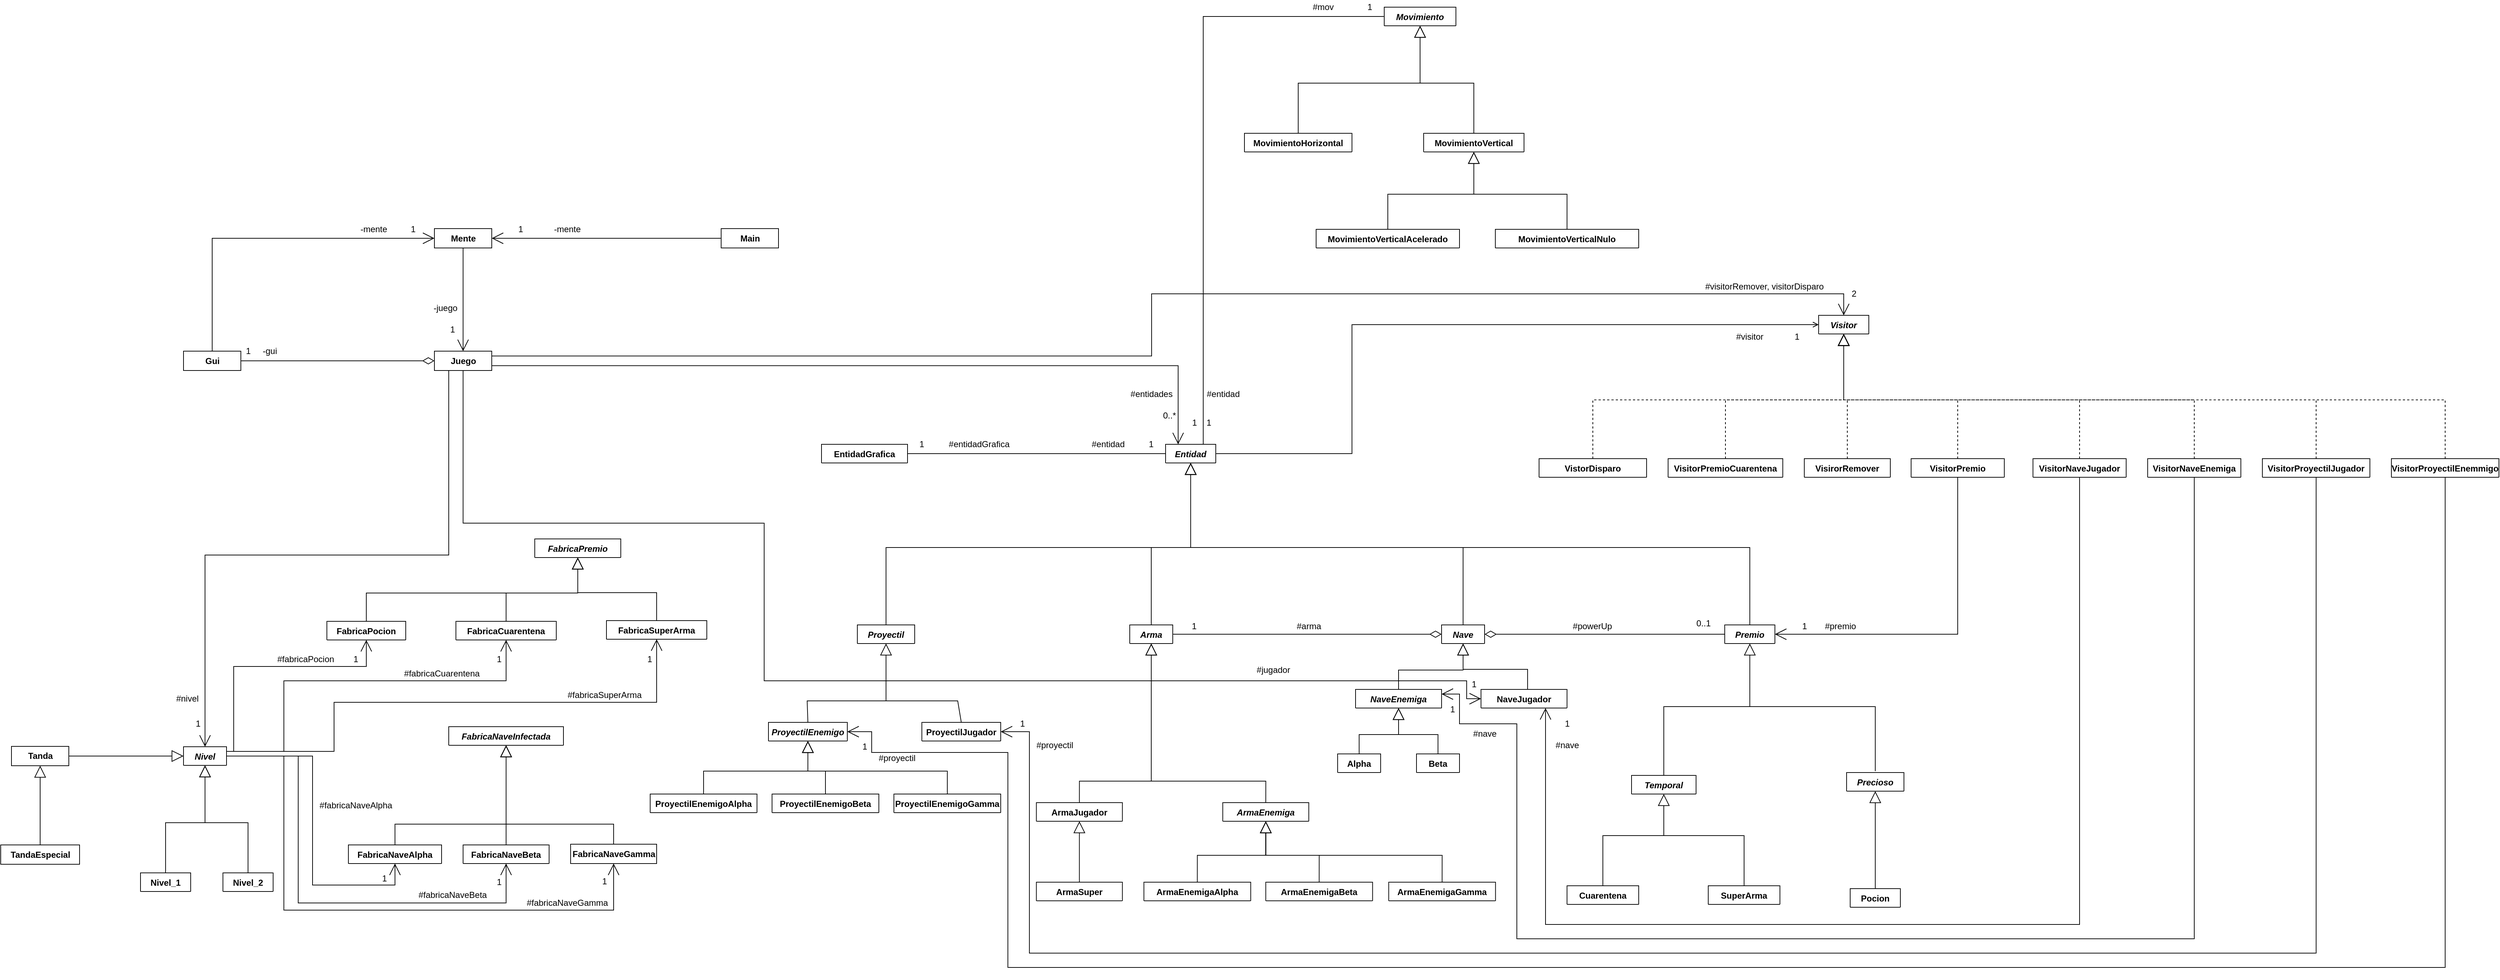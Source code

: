 <mxfile version="14.0.0" type="github">
  <diagram id="C5RBs43oDa-KdzZeNtuy" name="Page-1">
    <mxGraphModel dx="2894" dy="1813" grid="1" gridSize="10" guides="1" tooltips="1" connect="1" arrows="1" fold="1" page="1" pageScale="1" pageWidth="827" pageHeight="1169" math="0" shadow="0">
      <root>
        <mxCell id="WIyWlLk6GJQsqaUBKTNV-0" />
        <mxCell id="WIyWlLk6GJQsqaUBKTNV-1" parent="WIyWlLk6GJQsqaUBKTNV-0" />
        <mxCell id="T6Tp6hZ9WiSjCjkS2Gaq-32" style="edgeStyle=orthogonalEdgeStyle;rounded=0;orthogonalLoop=1;jettySize=auto;html=1;exitX=0.5;exitY=0;exitDx=0;exitDy=0;entryX=0.5;entryY=1;entryDx=0;entryDy=0;startSize=10;endArrow=block;endFill=0;endSize=14;" parent="WIyWlLk6GJQsqaUBKTNV-1" source="vrZAYbkZ-h7YE_ZRuM2D-0" target="vrZAYbkZ-h7YE_ZRuM2D-16" edge="1">
          <mxGeometry relative="1" as="geometry" />
        </mxCell>
        <mxCell id="vrZAYbkZ-h7YE_ZRuM2D-0" value="Alpha" style="swimlane;fontStyle=1;align=center;verticalAlign=top;childLayout=stackLayout;horizontal=1;startSize=26;horizontalStack=0;resizeParent=1;resizeParentMax=0;resizeLast=0;collapsible=1;marginBottom=0;" parent="WIyWlLk6GJQsqaUBKTNV-1" vertex="1" collapsed="1">
          <mxGeometry x="620" y="352" width="60" height="26" as="geometry">
            <mxRectangle x="-300" y="561" width="160" height="86" as="alternateBounds" />
          </mxGeometry>
        </mxCell>
        <mxCell id="-q3Nb7MG7wlZvP0WR283-77" value="+ Alpha()" style="text;strokeColor=none;fillColor=none;align=left;verticalAlign=top;spacingLeft=4;spacingRight=4;overflow=hidden;rotatable=0;points=[[0,0.5],[1,0.5]];portConstraint=eastwest;" parent="vrZAYbkZ-h7YE_ZRuM2D-0" vertex="1">
          <mxGeometry y="26" width="60" height="26" as="geometry" />
        </mxCell>
        <mxCell id="-q3Nb7MG7wlZvP0WR283-78" value="" style="line;strokeWidth=1;fillColor=none;align=left;verticalAlign=middle;spacingTop=-1;spacingLeft=3;spacingRight=3;rotatable=0;labelPosition=right;points=[];portConstraint=eastwest;" parent="vrZAYbkZ-h7YE_ZRuM2D-0" vertex="1">
          <mxGeometry y="52" width="60" height="8" as="geometry" />
        </mxCell>
        <mxCell id="vrZAYbkZ-h7YE_ZRuM2D-3" value="+duplicarVelocidad()" style="text;strokeColor=none;fillColor=none;align=left;verticalAlign=top;spacingLeft=4;spacingRight=4;overflow=hidden;rotatable=0;points=[[0,0.5],[1,0.5]];portConstraint=eastwest;" parent="vrZAYbkZ-h7YE_ZRuM2D-0" vertex="1">
          <mxGeometry y="60" width="60" height="26" as="geometry" />
        </mxCell>
        <mxCell id="T6Tp6hZ9WiSjCjkS2Gaq-33" style="edgeStyle=orthogonalEdgeStyle;rounded=0;orthogonalLoop=1;jettySize=auto;html=1;exitX=0.5;exitY=0;exitDx=0;exitDy=0;startSize=10;endArrow=block;endFill=0;endSize=14;entryX=0.5;entryY=1;entryDx=0;entryDy=0;" parent="WIyWlLk6GJQsqaUBKTNV-1" source="vrZAYbkZ-h7YE_ZRuM2D-4" target="vrZAYbkZ-h7YE_ZRuM2D-16" edge="1">
          <mxGeometry relative="1" as="geometry">
            <mxPoint x="705" y="292" as="targetPoint" />
          </mxGeometry>
        </mxCell>
        <mxCell id="vrZAYbkZ-h7YE_ZRuM2D-4" value="Beta" style="swimlane;fontStyle=1;align=center;verticalAlign=top;childLayout=stackLayout;horizontal=1;startSize=26;horizontalStack=0;resizeParent=1;resizeParentMax=0;resizeLast=0;collapsible=1;marginBottom=0;" parent="WIyWlLk6GJQsqaUBKTNV-1" vertex="1" collapsed="1">
          <mxGeometry x="730" y="352" width="60" height="26" as="geometry">
            <mxRectangle x="-100" y="565.01" width="160" height="52" as="alternateBounds" />
          </mxGeometry>
        </mxCell>
        <mxCell id="-q3Nb7MG7wlZvP0WR283-89" value="+Beta()" style="text;strokeColor=none;fillColor=none;align=left;verticalAlign=top;spacingLeft=4;spacingRight=4;overflow=hidden;rotatable=0;points=[[0,0.5],[1,0.5]];portConstraint=eastwest;" parent="vrZAYbkZ-h7YE_ZRuM2D-4" vertex="1">
          <mxGeometry y="26" width="60" height="26" as="geometry" />
        </mxCell>
        <mxCell id="vrZAYbkZ-h7YE_ZRuM2D-8" value="Entidad" style="swimlane;fontStyle=3;align=center;verticalAlign=top;childLayout=stackLayout;horizontal=1;startSize=26;horizontalStack=0;resizeParent=1;resizeParentMax=0;resizeLast=0;collapsible=1;marginBottom=0;" parent="WIyWlLk6GJQsqaUBKTNV-1" vertex="1" collapsed="1">
          <mxGeometry x="380" y="-80" width="70" height="26" as="geometry">
            <mxRectangle x="380" y="-80" width="160" height="160" as="alternateBounds" />
          </mxGeometry>
        </mxCell>
        <mxCell id="vrZAYbkZ-h7YE_ZRuM2D-9" value="#velocidad:int&#xa;#posX:int&#xa;#posY:int" style="text;strokeColor=none;fillColor=none;align=left;verticalAlign=top;spacingLeft=4;spacingRight=4;overflow=hidden;rotatable=0;points=[[0,0.5],[1,0.5]];portConstraint=eastwest;" parent="vrZAYbkZ-h7YE_ZRuM2D-8" vertex="1">
          <mxGeometry y="26" width="70" height="54" as="geometry" />
        </mxCell>
        <mxCell id="vrZAYbkZ-h7YE_ZRuM2D-10" value="" style="line;strokeWidth=1;fillColor=none;align=left;verticalAlign=middle;spacingTop=-1;spacingLeft=3;spacingRight=3;rotatable=0;labelPosition=right;points=[];portConstraint=eastwest;" parent="vrZAYbkZ-h7YE_ZRuM2D-8" vertex="1">
          <mxGeometry y="80" width="70" height="8" as="geometry" />
        </mxCell>
        <mxCell id="vrZAYbkZ-h7YE_ZRuM2D-11" value="+mover()&#xa;+getPosX():int&#xa;+getPosY():int&#xa;+accept(Visitor v)" style="text;strokeColor=none;fillColor=none;align=left;verticalAlign=top;spacingLeft=4;spacingRight=4;overflow=hidden;rotatable=0;points=[[0,0.5],[1,0.5]];portConstraint=eastwest;" parent="vrZAYbkZ-h7YE_ZRuM2D-8" vertex="1">
          <mxGeometry y="88" width="70" height="72" as="geometry" />
        </mxCell>
        <mxCell id="T6Tp6hZ9WiSjCjkS2Gaq-30" style="edgeStyle=orthogonalEdgeStyle;rounded=0;orthogonalLoop=1;jettySize=auto;html=1;exitX=0.5;exitY=0;exitDx=0;exitDy=0;entryX=0.5;entryY=1;entryDx=0;entryDy=0;startSize=10;endArrow=block;endFill=0;endSize=14;" parent="WIyWlLk6GJQsqaUBKTNV-1" target="vrZAYbkZ-h7YE_ZRuM2D-20" edge="1">
          <mxGeometry relative="1" as="geometry">
            <mxPoint x="885" y="262" as="sourcePoint" />
            <Array as="points">
              <mxPoint x="885" y="234" />
              <mxPoint x="795" y="234" />
            </Array>
          </mxGeometry>
        </mxCell>
        <mxCell id="vrZAYbkZ-h7YE_ZRuM2D-12" value="NaveJugador" style="swimlane;fontStyle=1;align=center;verticalAlign=top;childLayout=stackLayout;horizontal=1;startSize=26;horizontalStack=0;resizeParent=1;resizeParentMax=0;resizeLast=0;collapsible=1;marginBottom=0;" parent="WIyWlLk6GJQsqaUBKTNV-1" vertex="1" collapsed="1">
          <mxGeometry x="820" y="262" width="120" height="26" as="geometry">
            <mxRectangle x="70" y="360" width="160" height="60" as="alternateBounds" />
          </mxGeometry>
        </mxCell>
        <mxCell id="vrZAYbkZ-h7YE_ZRuM2D-13" value="+NavePersonaje()" style="text;strokeColor=none;fillColor=none;align=left;verticalAlign=top;spacingLeft=4;spacingRight=4;overflow=hidden;rotatable=0;points=[[0,0.5],[1,0.5]];portConstraint=eastwest;" parent="vrZAYbkZ-h7YE_ZRuM2D-12" vertex="1">
          <mxGeometry y="26" width="120" height="26" as="geometry" />
        </mxCell>
        <mxCell id="vrZAYbkZ-h7YE_ZRuM2D-14" value="" style="line;strokeWidth=1;fillColor=none;align=left;verticalAlign=middle;spacingTop=-1;spacingLeft=3;spacingRight=3;rotatable=0;labelPosition=right;points=[];portConstraint=eastwest;" parent="vrZAYbkZ-h7YE_ZRuM2D-12" vertex="1">
          <mxGeometry y="52" width="120" height="8" as="geometry" />
        </mxCell>
        <mxCell id="T6Tp6hZ9WiSjCjkS2Gaq-29" style="edgeStyle=orthogonalEdgeStyle;rounded=0;orthogonalLoop=1;jettySize=auto;html=1;exitX=0.5;exitY=0;exitDx=0;exitDy=0;entryX=0.5;entryY=1;entryDx=0;entryDy=0;startSize=10;endArrow=block;endFill=0;endSize=14;" parent="WIyWlLk6GJQsqaUBKTNV-1" source="vrZAYbkZ-h7YE_ZRuM2D-16" target="vrZAYbkZ-h7YE_ZRuM2D-20" edge="1">
          <mxGeometry relative="1" as="geometry" />
        </mxCell>
        <mxCell id="vrZAYbkZ-h7YE_ZRuM2D-16" value="NaveEnemiga" style="swimlane;fontStyle=3;align=center;verticalAlign=top;childLayout=stackLayout;horizontal=1;startSize=26;horizontalStack=0;resizeParent=1;resizeParentMax=0;resizeLast=0;collapsible=1;marginBottom=0;" parent="WIyWlLk6GJQsqaUBKTNV-1" vertex="1" collapsed="1">
          <mxGeometry x="645" y="262" width="120" height="26" as="geometry">
            <mxRectangle x="-190" y="360" width="160" height="78" as="alternateBounds" />
          </mxGeometry>
        </mxCell>
        <mxCell id="vrZAYbkZ-h7YE_ZRuM2D-17" value="#rango:int&#xa;#resistenciaDanio:int" style="text;strokeColor=none;fillColor=none;align=left;verticalAlign=top;spacingLeft=4;spacingRight=4;overflow=hidden;rotatable=0;points=[[0,0.5],[1,0.5]];portConstraint=eastwest;" parent="vrZAYbkZ-h7YE_ZRuM2D-16" vertex="1">
          <mxGeometry y="26" width="120" height="44" as="geometry" />
        </mxCell>
        <mxCell id="vrZAYbkZ-h7YE_ZRuM2D-18" value="" style="line;strokeWidth=1;fillColor=none;align=left;verticalAlign=middle;spacingTop=-1;spacingLeft=3;spacingRight=3;rotatable=0;labelPosition=right;points=[];portConstraint=eastwest;" parent="vrZAYbkZ-h7YE_ZRuM2D-16" vertex="1">
          <mxGeometry y="70" width="120" height="8" as="geometry" />
        </mxCell>
        <mxCell id="T6Tp6hZ9WiSjCjkS2Gaq-36" style="edgeStyle=orthogonalEdgeStyle;rounded=0;orthogonalLoop=1;jettySize=auto;html=1;exitX=0;exitY=0.5;exitDx=0;exitDy=0;entryX=1;entryY=0.5;entryDx=0;entryDy=0;startSize=14;endArrow=none;endFill=0;endSize=14;startArrow=diamondThin;startFill=0;" parent="WIyWlLk6GJQsqaUBKTNV-1" source="vrZAYbkZ-h7YE_ZRuM2D-20" target="vrZAYbkZ-h7YE_ZRuM2D-56" edge="1">
          <mxGeometry relative="1" as="geometry">
            <mxPoint x="-4" y="181" as="sourcePoint" />
            <mxPoint x="191" y="181" as="targetPoint" />
          </mxGeometry>
        </mxCell>
        <mxCell id="T6Tp6hZ9WiSjCjkS2Gaq-71" style="edgeStyle=orthogonalEdgeStyle;rounded=0;orthogonalLoop=1;jettySize=auto;html=1;exitX=1;exitY=0.5;exitDx=0;exitDy=0;startArrow=diamondThin;startFill=0;startSize=14;endArrow=none;endFill=0;endSize=14;" parent="WIyWlLk6GJQsqaUBKTNV-1" source="vrZAYbkZ-h7YE_ZRuM2D-20" target="vrZAYbkZ-h7YE_ZRuM2D-33" edge="1">
          <mxGeometry relative="1" as="geometry" />
        </mxCell>
        <mxCell id="T6Tp6hZ9WiSjCjkS2Gaq-81" style="edgeStyle=orthogonalEdgeStyle;rounded=0;orthogonalLoop=1;jettySize=auto;html=1;exitX=0.5;exitY=0;exitDx=0;exitDy=0;entryX=0.5;entryY=1;entryDx=0;entryDy=0;startArrow=none;startFill=0;startSize=14;endArrow=block;endFill=0;endSize=14;" parent="WIyWlLk6GJQsqaUBKTNV-1" source="vrZAYbkZ-h7YE_ZRuM2D-20" target="vrZAYbkZ-h7YE_ZRuM2D-8" edge="1">
          <mxGeometry relative="1" as="geometry" />
        </mxCell>
        <mxCell id="vrZAYbkZ-h7YE_ZRuM2D-20" value="Nave" style="swimlane;fontStyle=3;align=center;verticalAlign=top;childLayout=stackLayout;horizontal=1;startSize=26;horizontalStack=0;resizeParent=1;resizeParentMax=0;resizeLast=0;collapsible=1;marginBottom=0;" parent="WIyWlLk6GJQsqaUBKTNV-1" vertex="1" collapsed="1">
          <mxGeometry x="765" y="172" width="60" height="26" as="geometry">
            <mxRectangle x="-80" y="150" width="160" height="130" as="alternateBounds" />
          </mxGeometry>
        </mxCell>
        <mxCell id="vrZAYbkZ-h7YE_ZRuM2D-21" value="#cargaViral:int" style="text;strokeColor=none;fillColor=none;align=left;verticalAlign=top;spacingLeft=4;spacingRight=4;overflow=hidden;rotatable=0;points=[[0,0.5],[1,0.5]];portConstraint=eastwest;" parent="vrZAYbkZ-h7YE_ZRuM2D-20" vertex="1">
          <mxGeometry y="26" width="60" height="24" as="geometry" />
        </mxCell>
        <mxCell id="vrZAYbkZ-h7YE_ZRuM2D-22" value="" style="line;strokeWidth=1;fillColor=none;align=left;verticalAlign=middle;spacingTop=-1;spacingLeft=3;spacingRight=3;rotatable=0;labelPosition=right;points=[];portConstraint=eastwest;" parent="vrZAYbkZ-h7YE_ZRuM2D-20" vertex="1">
          <mxGeometry y="50" width="60" height="8" as="geometry" />
        </mxCell>
        <mxCell id="vrZAYbkZ-h7YE_ZRuM2D-23" value="+getVida():int&#xa;+setVida(int vida)&#xa;+getDanio():int&#xa;+setDanio(int danio)" style="text;strokeColor=none;fillColor=none;align=left;verticalAlign=top;spacingLeft=4;spacingRight=4;overflow=hidden;rotatable=0;points=[[0,0.5],[1,0.5]];portConstraint=eastwest;" parent="vrZAYbkZ-h7YE_ZRuM2D-20" vertex="1">
          <mxGeometry y="58" width="60" height="72" as="geometry" />
        </mxCell>
        <mxCell id="T6Tp6hZ9WiSjCjkS2Gaq-77" style="edgeStyle=orthogonalEdgeStyle;rounded=0;orthogonalLoop=1;jettySize=auto;html=1;exitX=0.5;exitY=0;exitDx=0;exitDy=0;entryX=0.5;entryY=1;entryDx=0;entryDy=0;startArrow=none;startFill=0;startSize=14;endArrow=block;endFill=0;endSize=14;" parent="WIyWlLk6GJQsqaUBKTNV-1" source="vrZAYbkZ-h7YE_ZRuM2D-28" target="vrZAYbkZ-h7YE_ZRuM2D-8" edge="1">
          <mxGeometry relative="1" as="geometry" />
        </mxCell>
        <mxCell id="vrZAYbkZ-h7YE_ZRuM2D-28" value="Proyectil" style="swimlane;fontStyle=3;align=center;verticalAlign=top;childLayout=stackLayout;horizontal=1;startSize=26;horizontalStack=0;resizeParent=1;resizeParentMax=0;resizeLast=0;collapsible=1;marginBottom=0;" parent="WIyWlLk6GJQsqaUBKTNV-1" vertex="1" collapsed="1">
          <mxGeometry x="-50" y="172" width="80" height="26" as="geometry">
            <mxRectangle x="510" y="170" width="160" height="56" as="alternateBounds" />
          </mxGeometry>
        </mxCell>
        <mxCell id="-q3Nb7MG7wlZvP0WR283-51" value="#danio:int" style="text;strokeColor=none;fillColor=none;align=left;verticalAlign=top;spacingLeft=4;spacingRight=4;overflow=hidden;rotatable=0;points=[[0,0.5],[1,0.5]];portConstraint=eastwest;" parent="vrZAYbkZ-h7YE_ZRuM2D-28" vertex="1">
          <mxGeometry y="26" width="80" height="26" as="geometry" />
        </mxCell>
        <mxCell id="vrZAYbkZ-h7YE_ZRuM2D-30" value="" style="line;strokeWidth=1;fillColor=none;align=left;verticalAlign=middle;spacingTop=-1;spacingLeft=3;spacingRight=3;rotatable=0;labelPosition=right;points=[];portConstraint=eastwest;" parent="vrZAYbkZ-h7YE_ZRuM2D-28" vertex="1">
          <mxGeometry y="52" width="80" height="4" as="geometry" />
        </mxCell>
        <mxCell id="T6Tp6hZ9WiSjCjkS2Gaq-80" style="edgeStyle=orthogonalEdgeStyle;rounded=0;orthogonalLoop=1;jettySize=auto;html=1;exitX=0.5;exitY=0;exitDx=0;exitDy=0;startArrow=none;startFill=0;startSize=14;endArrow=block;endFill=0;endSize=14;entryX=0.5;entryY=1;entryDx=0;entryDy=0;" parent="WIyWlLk6GJQsqaUBKTNV-1" source="vrZAYbkZ-h7YE_ZRuM2D-33" target="vrZAYbkZ-h7YE_ZRuM2D-8" edge="1">
          <mxGeometry relative="1" as="geometry">
            <mxPoint x="590" y="10" as="targetPoint" />
          </mxGeometry>
        </mxCell>
        <mxCell id="vrZAYbkZ-h7YE_ZRuM2D-33" value="Premio" style="swimlane;fontStyle=3;align=center;verticalAlign=top;childLayout=stackLayout;horizontal=1;startSize=26;horizontalStack=0;resizeParent=1;resizeParentMax=0;resizeLast=0;collapsible=1;marginBottom=0;" parent="WIyWlLk6GJQsqaUBKTNV-1" vertex="1" collapsed="1">
          <mxGeometry x="1160" y="172" width="70" height="26" as="geometry">
            <mxRectangle x="1130" y="167" width="160" height="60" as="alternateBounds" />
          </mxGeometry>
        </mxCell>
        <mxCell id="vrZAYbkZ-h7YE_ZRuM2D-35" value="" style="line;strokeWidth=1;fillColor=none;align=left;verticalAlign=middle;spacingTop=-1;spacingLeft=3;spacingRight=3;rotatable=0;labelPosition=right;points=[];portConstraint=eastwest;" parent="vrZAYbkZ-h7YE_ZRuM2D-33" vertex="1">
          <mxGeometry y="26" width="70" height="8" as="geometry" />
        </mxCell>
        <mxCell id="vrZAYbkZ-h7YE_ZRuM2D-36" value="+accionar()" style="text;strokeColor=none;fillColor=none;align=left;verticalAlign=top;spacingLeft=4;spacingRight=4;overflow=hidden;rotatable=0;points=[[0,0.5],[1,0.5]];portConstraint=eastwest;" parent="vrZAYbkZ-h7YE_ZRuM2D-33" vertex="1">
          <mxGeometry y="34" width="70" height="26" as="geometry" />
        </mxCell>
        <mxCell id="vrZAYbkZ-h7YE_ZRuM2D-48" style="edgeStyle=none;rounded=0;orthogonalLoop=1;jettySize=auto;html=1;exitX=0.5;exitY=0;exitDx=0;exitDy=0;startArrow=none;startFill=0;endArrow=none;endFill=0;" parent="WIyWlLk6GJQsqaUBKTNV-1" source="vrZAYbkZ-h7YE_ZRuM2D-37" edge="1">
          <mxGeometry relative="1" as="geometry">
            <mxPoint x="1240" y="286" as="targetPoint" />
            <Array as="points">
              <mxPoint x="1075" y="286" />
            </Array>
          </mxGeometry>
        </mxCell>
        <mxCell id="vrZAYbkZ-h7YE_ZRuM2D-37" value="Temporal" style="swimlane;fontStyle=3;align=center;verticalAlign=top;childLayout=stackLayout;horizontal=1;startSize=26;horizontalStack=0;resizeParent=1;resizeParentMax=0;resizeLast=0;collapsible=1;marginBottom=0;" parent="WIyWlLk6GJQsqaUBKTNV-1" vertex="1" collapsed="1">
          <mxGeometry x="1030" y="382" width="90" height="26" as="geometry">
            <mxRectangle x="1030" y="416" width="160" height="34" as="alternateBounds" />
          </mxGeometry>
        </mxCell>
        <mxCell id="vrZAYbkZ-h7YE_ZRuM2D-39" value="" style="line;strokeWidth=1;fillColor=none;align=left;verticalAlign=middle;spacingTop=-1;spacingLeft=3;spacingRight=3;rotatable=0;labelPosition=right;points=[];portConstraint=eastwest;" parent="vrZAYbkZ-h7YE_ZRuM2D-37" vertex="1">
          <mxGeometry y="26" width="90" height="8" as="geometry" />
        </mxCell>
        <mxCell id="vrZAYbkZ-h7YE_ZRuM2D-47" style="edgeStyle=none;rounded=0;orthogonalLoop=1;jettySize=auto;html=1;startArrow=none;startFill=0;endArrow=block;endFill=0;endSize=14;entryX=0.5;entryY=1;entryDx=0;entryDy=0;" parent="WIyWlLk6GJQsqaUBKTNV-1" target="vrZAYbkZ-h7YE_ZRuM2D-33" edge="1">
          <mxGeometry relative="1" as="geometry">
            <mxPoint x="1370" y="376" as="sourcePoint" />
            <Array as="points">
              <mxPoint x="1370" y="286" />
              <mxPoint x="1230" y="286" />
              <mxPoint x="1195" y="286" />
            </Array>
            <mxPoint x="1191" y="193" as="targetPoint" />
          </mxGeometry>
        </mxCell>
        <mxCell id="vrZAYbkZ-h7YE_ZRuM2D-41" value="Precioso" style="swimlane;fontStyle=3;align=center;verticalAlign=top;childLayout=stackLayout;horizontal=1;startSize=26;horizontalStack=0;resizeParent=1;resizeParentMax=0;resizeLast=0;collapsible=1;marginBottom=0;" parent="WIyWlLk6GJQsqaUBKTNV-1" vertex="1" collapsed="1">
          <mxGeometry x="1330" y="378" width="80" height="26" as="geometry">
            <mxRectangle x="1280" y="413" width="160" height="34" as="alternateBounds" />
          </mxGeometry>
        </mxCell>
        <mxCell id="vrZAYbkZ-h7YE_ZRuM2D-43" value="" style="line;strokeWidth=1;fillColor=none;align=left;verticalAlign=middle;spacingTop=-1;spacingLeft=3;spacingRight=3;rotatable=0;labelPosition=right;points=[];portConstraint=eastwest;" parent="vrZAYbkZ-h7YE_ZRuM2D-41" vertex="1">
          <mxGeometry y="26" width="80" height="8" as="geometry" />
        </mxCell>
        <mxCell id="T6Tp6hZ9WiSjCjkS2Gaq-78" style="edgeStyle=orthogonalEdgeStyle;rounded=0;orthogonalLoop=1;jettySize=auto;html=1;exitX=0.5;exitY=0;exitDx=0;exitDy=0;startArrow=none;startFill=0;startSize=14;endArrow=block;endFill=0;endSize=14;" parent="WIyWlLk6GJQsqaUBKTNV-1" source="vrZAYbkZ-h7YE_ZRuM2D-56" target="vrZAYbkZ-h7YE_ZRuM2D-8" edge="1">
          <mxGeometry relative="1" as="geometry">
            <mxPoint x="440" as="targetPoint" />
          </mxGeometry>
        </mxCell>
        <mxCell id="vrZAYbkZ-h7YE_ZRuM2D-56" value="Arma" style="swimlane;fontStyle=3;align=center;verticalAlign=top;childLayout=stackLayout;horizontal=1;startSize=26;horizontalStack=0;resizeParent=1;resizeParentMax=0;resizeLast=0;collapsible=1;marginBottom=0;" parent="WIyWlLk6GJQsqaUBKTNV-1" vertex="1" collapsed="1">
          <mxGeometry x="330" y="172" width="60" height="26" as="geometry">
            <mxRectangle x="160" y="168" width="160" height="86" as="alternateBounds" />
          </mxGeometry>
        </mxCell>
        <mxCell id="AaCoDPqQn8ZPXxicRVi0-68" value="+Arma()" style="text;strokeColor=none;fillColor=none;align=left;verticalAlign=top;spacingLeft=4;spacingRight=4;overflow=hidden;rotatable=0;points=[[0,0.5],[1,0.5]];portConstraint=eastwest;" parent="vrZAYbkZ-h7YE_ZRuM2D-56" vertex="1">
          <mxGeometry y="26" width="60" height="26" as="geometry" />
        </mxCell>
        <mxCell id="AaCoDPqQn8ZPXxicRVi0-69" value="" style="line;strokeWidth=1;fillColor=none;align=left;verticalAlign=middle;spacingTop=-1;spacingLeft=3;spacingRight=3;rotatable=0;labelPosition=right;points=[];portConstraint=eastwest;" parent="vrZAYbkZ-h7YE_ZRuM2D-56" vertex="1">
          <mxGeometry y="52" width="60" height="8" as="geometry" />
        </mxCell>
        <mxCell id="vrZAYbkZ-h7YE_ZRuM2D-59" value="+disparar()" style="text;strokeColor=none;fillColor=none;align=left;verticalAlign=top;spacingLeft=4;spacingRight=4;overflow=hidden;rotatable=0;points=[[0,0.5],[1,0.5]];portConstraint=eastwest;" parent="vrZAYbkZ-h7YE_ZRuM2D-56" vertex="1">
          <mxGeometry y="60" width="60" height="26" as="geometry" />
        </mxCell>
        <mxCell id="vrZAYbkZ-h7YE_ZRuM2D-71" style="edgeStyle=none;rounded=0;orthogonalLoop=1;jettySize=auto;html=1;exitX=0.5;exitY=0;exitDx=0;exitDy=0;startArrow=none;startFill=0;endArrow=block;endFill=0;endSize=14;entryX=0.5;entryY=1;entryDx=0;entryDy=0;" parent="WIyWlLk6GJQsqaUBKTNV-1" source="vrZAYbkZ-h7YE_ZRuM2D-63" target="vrZAYbkZ-h7YE_ZRuM2D-28" edge="1">
          <mxGeometry relative="1" as="geometry">
            <mxPoint x="-11.92" y="237" as="targetPoint" />
            <Array as="points">
              <mxPoint x="-120" y="278" />
              <mxPoint x="-10" y="278" />
            </Array>
          </mxGeometry>
        </mxCell>
        <mxCell id="vrZAYbkZ-h7YE_ZRuM2D-63" value="ProyectilEnemigo" style="swimlane;fontStyle=3;align=center;verticalAlign=top;childLayout=stackLayout;horizontal=1;startSize=26;horizontalStack=0;resizeParent=1;resizeParentMax=0;resizeLast=0;collapsible=1;marginBottom=0;" parent="WIyWlLk6GJQsqaUBKTNV-1" vertex="1" collapsed="1">
          <mxGeometry x="-174" y="308" width="110" height="26" as="geometry">
            <mxRectangle x="400" y="320" width="160" height="86" as="alternateBounds" />
          </mxGeometry>
        </mxCell>
        <mxCell id="vrZAYbkZ-h7YE_ZRuM2D-64" value="#rangoPropagacion:int&#xa;" style="text;strokeColor=none;fillColor=none;align=left;verticalAlign=top;spacingLeft=4;spacingRight=4;overflow=hidden;rotatable=0;points=[[0,0.5],[1,0.5]];portConstraint=eastwest;" parent="vrZAYbkZ-h7YE_ZRuM2D-63" vertex="1">
          <mxGeometry y="26" width="110" height="26" as="geometry" />
        </mxCell>
        <mxCell id="vrZAYbkZ-h7YE_ZRuM2D-65" value="" style="line;strokeWidth=1;fillColor=none;align=left;verticalAlign=middle;spacingTop=-1;spacingLeft=3;spacingRight=3;rotatable=0;labelPosition=right;points=[];portConstraint=eastwest;" parent="vrZAYbkZ-h7YE_ZRuM2D-63" vertex="1">
          <mxGeometry y="52" width="110" height="8" as="geometry" />
        </mxCell>
        <mxCell id="AaCoDPqQn8ZPXxicRVi0-66" value="+PotadorVirus()" style="text;strokeColor=none;fillColor=none;align=left;verticalAlign=top;spacingLeft=4;spacingRight=4;overflow=hidden;rotatable=0;points=[[0,0.5],[1,0.5]];portConstraint=eastwest;" parent="vrZAYbkZ-h7YE_ZRuM2D-63" vertex="1">
          <mxGeometry y="60" width="110" height="26" as="geometry" />
        </mxCell>
        <mxCell id="vrZAYbkZ-h7YE_ZRuM2D-72" style="edgeStyle=none;rounded=0;orthogonalLoop=1;jettySize=auto;html=1;exitX=0.5;exitY=0;exitDx=0;exitDy=0;startArrow=none;startFill=0;endArrow=none;endFill=0;" parent="WIyWlLk6GJQsqaUBKTNV-1" source="vrZAYbkZ-h7YE_ZRuM2D-67" edge="1">
          <mxGeometry relative="1" as="geometry">
            <mxPoint x="-100" y="278" as="targetPoint" />
            <Array as="points">
              <mxPoint x="90" y="278" />
            </Array>
          </mxGeometry>
        </mxCell>
        <mxCell id="vrZAYbkZ-h7YE_ZRuM2D-67" value="ProyectilJugador" style="swimlane;fontStyle=1;align=center;verticalAlign=top;childLayout=stackLayout;horizontal=1;startSize=26;horizontalStack=0;resizeParent=1;resizeParentMax=0;resizeLast=0;collapsible=1;marginBottom=0;" parent="WIyWlLk6GJQsqaUBKTNV-1" vertex="1" collapsed="1">
          <mxGeometry x="40" y="308" width="110" height="26" as="geometry">
            <mxRectangle x="600" y="320" width="170" height="86" as="alternateBounds" />
          </mxGeometry>
        </mxCell>
        <mxCell id="vrZAYbkZ-h7YE_ZRuM2D-68" value="#capacidadDesinfecccion:int" style="text;strokeColor=none;fillColor=none;align=left;verticalAlign=top;spacingLeft=4;spacingRight=4;overflow=hidden;rotatable=0;points=[[0,0.5],[1,0.5]];portConstraint=eastwest;" parent="vrZAYbkZ-h7YE_ZRuM2D-67" vertex="1">
          <mxGeometry y="26" width="110" height="26" as="geometry" />
        </mxCell>
        <mxCell id="vrZAYbkZ-h7YE_ZRuM2D-69" value="" style="line;strokeWidth=1;fillColor=none;align=left;verticalAlign=middle;spacingTop=-1;spacingLeft=3;spacingRight=3;rotatable=0;labelPosition=right;points=[];portConstraint=eastwest;" parent="vrZAYbkZ-h7YE_ZRuM2D-67" vertex="1">
          <mxGeometry y="52" width="110" height="8" as="geometry" />
        </mxCell>
        <mxCell id="AaCoDPqQn8ZPXxicRVi0-67" value="+Sanitizante()" style="text;strokeColor=none;fillColor=none;align=left;verticalAlign=top;spacingLeft=4;spacingRight=4;overflow=hidden;rotatable=0;points=[[0,0.5],[1,0.5]];portConstraint=eastwest;" parent="vrZAYbkZ-h7YE_ZRuM2D-67" vertex="1">
          <mxGeometry y="60" width="110" height="26" as="geometry" />
        </mxCell>
        <mxCell id="T6Tp6hZ9WiSjCjkS2Gaq-150" style="edgeStyle=orthogonalEdgeStyle;rounded=0;orthogonalLoop=1;jettySize=auto;html=1;exitX=1;exitY=0.5;exitDx=0;exitDy=0;entryX=0.5;entryY=1;entryDx=0;entryDy=0;startArrow=none;startFill=0;startSize=14;endArrow=open;endFill=0;endSize=14;" parent="WIyWlLk6GJQsqaUBKTNV-1" source="vrZAYbkZ-h7YE_ZRuM2D-73" target="-q3Nb7MG7wlZvP0WR283-97" edge="1">
          <mxGeometry relative="1" as="geometry">
            <Array as="points">
              <mxPoint x="-810" y="355" />
              <mxPoint x="-810" y="535" />
              <mxPoint x="-695" y="535" />
            </Array>
          </mxGeometry>
        </mxCell>
        <mxCell id="T6Tp6hZ9WiSjCjkS2Gaq-151" style="edgeStyle=orthogonalEdgeStyle;rounded=0;orthogonalLoop=1;jettySize=auto;html=1;exitX=1;exitY=0.5;exitDx=0;exitDy=0;entryX=0.5;entryY=1;entryDx=0;entryDy=0;startArrow=none;startFill=0;startSize=14;endArrow=open;endFill=0;endSize=14;" parent="WIyWlLk6GJQsqaUBKTNV-1" source="vrZAYbkZ-h7YE_ZRuM2D-73" target="-q3Nb7MG7wlZvP0WR283-101" edge="1">
          <mxGeometry relative="1" as="geometry">
            <Array as="points">
              <mxPoint x="-830" y="355" />
              <mxPoint x="-830" y="560" />
              <mxPoint x="-540" y="560" />
            </Array>
          </mxGeometry>
        </mxCell>
        <mxCell id="T6Tp6hZ9WiSjCjkS2Gaq-152" style="edgeStyle=orthogonalEdgeStyle;rounded=0;orthogonalLoop=1;jettySize=auto;html=1;exitX=1;exitY=0.5;exitDx=0;exitDy=0;entryX=0.5;entryY=1;entryDx=0;entryDy=0;startArrow=none;startFill=0;startSize=14;endArrow=open;endFill=0;endSize=14;" parent="WIyWlLk6GJQsqaUBKTNV-1" source="vrZAYbkZ-h7YE_ZRuM2D-73" target="T6Tp6hZ9WiSjCjkS2Gaq-144" edge="1">
          <mxGeometry relative="1" as="geometry">
            <Array as="points">
              <mxPoint x="-850" y="355" />
              <mxPoint x="-850" y="570" />
              <mxPoint x="-390" y="570" />
            </Array>
          </mxGeometry>
        </mxCell>
        <mxCell id="T6Tp6hZ9WiSjCjkS2Gaq-161" style="edgeStyle=orthogonalEdgeStyle;rounded=0;orthogonalLoop=1;jettySize=auto;html=1;exitX=1;exitY=0.25;exitDx=0;exitDy=0;entryX=0.5;entryY=1;entryDx=0;entryDy=0;startArrow=none;startFill=0;startSize=14;endArrow=open;endFill=0;endSize=14;" parent="WIyWlLk6GJQsqaUBKTNV-1" source="vrZAYbkZ-h7YE_ZRuM2D-73" target="AaCoDPqQn8ZPXxicRVi0-18" edge="1">
          <mxGeometry relative="1" as="geometry">
            <Array as="points">
              <mxPoint x="-920" y="349" />
              <mxPoint x="-920" y="230" />
              <mxPoint x="-735" y="230" />
            </Array>
          </mxGeometry>
        </mxCell>
        <mxCell id="T6Tp6hZ9WiSjCjkS2Gaq-162" style="edgeStyle=orthogonalEdgeStyle;rounded=0;orthogonalLoop=1;jettySize=auto;html=1;exitX=1;exitY=0.25;exitDx=0;exitDy=0;entryX=0.5;entryY=1;entryDx=0;entryDy=0;startArrow=none;startFill=0;startSize=14;endArrow=open;endFill=0;endSize=14;" parent="WIyWlLk6GJQsqaUBKTNV-1" source="vrZAYbkZ-h7YE_ZRuM2D-73" target="AaCoDPqQn8ZPXxicRVi0-11" edge="1">
          <mxGeometry relative="1" as="geometry">
            <Array as="points">
              <mxPoint x="-850" y="349" />
              <mxPoint x="-850" y="250" />
              <mxPoint x="-540" y="250" />
            </Array>
          </mxGeometry>
        </mxCell>
        <mxCell id="T6Tp6hZ9WiSjCjkS2Gaq-163" style="edgeStyle=orthogonalEdgeStyle;rounded=0;orthogonalLoop=1;jettySize=auto;html=1;exitX=1;exitY=0.25;exitDx=0;exitDy=0;entryX=0.5;entryY=1;entryDx=0;entryDy=0;startArrow=none;startFill=0;startSize=14;endArrow=open;endFill=0;endSize=14;" parent="WIyWlLk6GJQsqaUBKTNV-1" source="vrZAYbkZ-h7YE_ZRuM2D-73" target="AaCoDPqQn8ZPXxicRVi0-15" edge="1">
          <mxGeometry relative="1" as="geometry">
            <Array as="points">
              <mxPoint x="-780" y="349" />
              <mxPoint x="-780" y="280" />
              <mxPoint x="-330" y="280" />
            </Array>
          </mxGeometry>
        </mxCell>
        <mxCell id="vrZAYbkZ-h7YE_ZRuM2D-73" value="Nivel" style="swimlane;fontStyle=3;align=center;verticalAlign=top;childLayout=stackLayout;horizontal=1;startSize=26;horizontalStack=0;resizeParent=1;resizeParentMax=0;resizeLast=0;collapsible=1;marginBottom=0;" parent="WIyWlLk6GJQsqaUBKTNV-1" vertex="1" collapsed="1">
          <mxGeometry x="-990" y="342" width="60" height="26" as="geometry">
            <mxRectangle x="-990" y="342" width="190" height="104" as="alternateBounds" />
          </mxGeometry>
        </mxCell>
        <mxCell id="vrZAYbkZ-h7YE_ZRuM2D-74" value="#cantidadTanda:int&#xa;#dificultad:int" style="text;strokeColor=none;fillColor=none;align=left;verticalAlign=top;spacingLeft=4;spacingRight=4;overflow=hidden;rotatable=0;points=[[0,0.5],[1,0.5]];portConstraint=eastwest;" parent="vrZAYbkZ-h7YE_ZRuM2D-73" vertex="1">
          <mxGeometry y="26" width="60" height="44" as="geometry" />
        </mxCell>
        <mxCell id="vrZAYbkZ-h7YE_ZRuM2D-75" value="" style="line;strokeWidth=1;fillColor=none;align=left;verticalAlign=middle;spacingTop=-1;spacingLeft=3;spacingRight=3;rotatable=0;labelPosition=right;points=[];portConstraint=eastwest;" parent="vrZAYbkZ-h7YE_ZRuM2D-73" vertex="1">
          <mxGeometry y="70" width="60" height="8" as="geometry" />
        </mxCell>
        <mxCell id="vrZAYbkZ-h7YE_ZRuM2D-76" value="+getInfectados():NaveInfectados" style="text;strokeColor=none;fillColor=none;align=left;verticalAlign=top;spacingLeft=4;spacingRight=4;overflow=hidden;rotatable=0;points=[[0,0.5],[1,0.5]];portConstraint=eastwest;" parent="vrZAYbkZ-h7YE_ZRuM2D-73" vertex="1">
          <mxGeometry y="78" width="60" height="26" as="geometry" />
        </mxCell>
        <mxCell id="vrZAYbkZ-h7YE_ZRuM2D-83" value="EntidadGrafica" style="swimlane;fontStyle=1;align=center;verticalAlign=top;childLayout=stackLayout;horizontal=1;startSize=26;horizontalStack=0;resizeParent=1;resizeParentMax=0;resizeLast=0;collapsible=1;marginBottom=0;" parent="WIyWlLk6GJQsqaUBKTNV-1" vertex="1" collapsed="1">
          <mxGeometry x="-100" y="-80" width="120" height="26" as="geometry">
            <mxRectangle x="750" y="-80" width="190" height="110" as="alternateBounds" />
          </mxGeometry>
        </mxCell>
        <mxCell id="vrZAYbkZ-h7YE_ZRuM2D-84" value="#graficos:ImageIcon[]" style="text;strokeColor=none;fillColor=none;align=left;verticalAlign=top;spacingLeft=4;spacingRight=4;overflow=hidden;rotatable=0;points=[[0,0.5],[1,0.5]];portConstraint=eastwest;" parent="vrZAYbkZ-h7YE_ZRuM2D-83" vertex="1">
          <mxGeometry y="26" width="120" height="26" as="geometry" />
        </mxCell>
        <mxCell id="vrZAYbkZ-h7YE_ZRuM2D-85" value="" style="line;strokeWidth=1;fillColor=none;align=left;verticalAlign=middle;spacingTop=-1;spacingLeft=3;spacingRight=3;rotatable=0;labelPosition=right;points=[];portConstraint=eastwest;" parent="vrZAYbkZ-h7YE_ZRuM2D-83" vertex="1">
          <mxGeometry y="52" width="120" height="8" as="geometry" />
        </mxCell>
        <mxCell id="vrZAYbkZ-h7YE_ZRuM2D-86" value="+setGrafico(ImageIcon image)&#xa;+getGrafico():ImageIcon" style="text;strokeColor=none;fillColor=none;align=left;verticalAlign=top;spacingLeft=4;spacingRight=4;overflow=hidden;rotatable=0;points=[[0,0.5],[1,0.5]];portConstraint=eastwest;" parent="vrZAYbkZ-h7YE_ZRuM2D-83" vertex="1">
          <mxGeometry y="60" width="120" height="50" as="geometry" />
        </mxCell>
        <mxCell id="vrZAYbkZ-h7YE_ZRuM2D-87" style="edgeStyle=none;rounded=0;orthogonalLoop=1;jettySize=auto;html=1;startArrow=none;startFill=0;endArrow=none;endFill=0;entryX=0;entryY=0.5;entryDx=0;entryDy=0;exitX=1;exitY=0.5;exitDx=0;exitDy=0;" parent="WIyWlLk6GJQsqaUBKTNV-1" source="vrZAYbkZ-h7YE_ZRuM2D-83" target="vrZAYbkZ-h7YE_ZRuM2D-8" edge="1">
          <mxGeometry relative="1" as="geometry">
            <mxPoint x="-40" y="-17" as="targetPoint" />
            <mxPoint x="230" y="-20" as="sourcePoint" />
          </mxGeometry>
        </mxCell>
        <mxCell id="T6Tp6hZ9WiSjCjkS2Gaq-4" style="edgeStyle=orthogonalEdgeStyle;rounded=0;orthogonalLoop=1;jettySize=auto;html=1;entryX=0.5;entryY=1;entryDx=0;entryDy=0;endArrow=block;endFill=0;startSize=10;endSize=14;" parent="WIyWlLk6GJQsqaUBKTNV-1" source="vrZAYbkZ-h7YE_ZRuM2D-88" target="vrZAYbkZ-h7YE_ZRuM2D-37" edge="1">
          <mxGeometry relative="1" as="geometry">
            <Array as="points">
              <mxPoint x="990" y="466" />
              <mxPoint x="1075" y="466" />
            </Array>
          </mxGeometry>
        </mxCell>
        <mxCell id="vrZAYbkZ-h7YE_ZRuM2D-88" value="Cuarentena" style="swimlane;fontStyle=1;align=center;verticalAlign=top;childLayout=stackLayout;horizontal=1;startSize=26;horizontalStack=0;resizeParent=1;resizeParentMax=0;resizeLast=0;collapsible=1;marginBottom=0;" parent="WIyWlLk6GJQsqaUBKTNV-1" vertex="1" collapsed="1">
          <mxGeometry x="940" y="536" width="100" height="26" as="geometry">
            <mxRectangle x="940" y="570" width="160" height="86" as="alternateBounds" />
          </mxGeometry>
        </mxCell>
        <mxCell id="AaCoDPqQn8ZPXxicRVi0-63" value="+Cuarentena()" style="text;strokeColor=none;fillColor=none;align=left;verticalAlign=top;spacingLeft=4;spacingRight=4;overflow=hidden;rotatable=0;points=[[0,0.5],[1,0.5]];portConstraint=eastwest;" parent="vrZAYbkZ-h7YE_ZRuM2D-88" vertex="1">
          <mxGeometry y="26" width="100" height="26" as="geometry" />
        </mxCell>
        <mxCell id="vrZAYbkZ-h7YE_ZRuM2D-90" value="" style="line;strokeWidth=1;fillColor=none;align=left;verticalAlign=middle;spacingTop=-1;spacingLeft=3;spacingRight=3;rotatable=0;labelPosition=right;points=[];portConstraint=eastwest;" parent="vrZAYbkZ-h7YE_ZRuM2D-88" vertex="1">
          <mxGeometry y="52" width="100" height="8" as="geometry" />
        </mxCell>
        <mxCell id="-q3Nb7MG7wlZvP0WR283-79" value="+detenerNave()" style="text;strokeColor=none;fillColor=none;align=left;verticalAlign=top;spacingLeft=4;spacingRight=4;overflow=hidden;rotatable=0;points=[[0,0.5],[1,0.5]];portConstraint=eastwest;" parent="vrZAYbkZ-h7YE_ZRuM2D-88" vertex="1">
          <mxGeometry y="60" width="100" height="26" as="geometry" />
        </mxCell>
        <mxCell id="T6Tp6hZ9WiSjCjkS2Gaq-5" style="edgeStyle=orthogonalEdgeStyle;rounded=0;orthogonalLoop=1;jettySize=auto;html=1;startSize=10;endArrow=none;endFill=0;endSize=14;" parent="WIyWlLk6GJQsqaUBKTNV-1" source="vrZAYbkZ-h7YE_ZRuM2D-92" edge="1">
          <mxGeometry relative="1" as="geometry">
            <mxPoint x="1050" y="466" as="targetPoint" />
            <Array as="points">
              <mxPoint x="1187" y="466" />
              <mxPoint x="1070" y="466" />
            </Array>
          </mxGeometry>
        </mxCell>
        <mxCell id="vrZAYbkZ-h7YE_ZRuM2D-92" value="SuperArma" style="swimlane;fontStyle=1;align=center;verticalAlign=top;childLayout=stackLayout;horizontal=1;startSize=26;horizontalStack=0;resizeParent=1;resizeParentMax=0;resizeLast=0;collapsible=1;marginBottom=0;" parent="WIyWlLk6GJQsqaUBKTNV-1" vertex="1" collapsed="1">
          <mxGeometry x="1137" y="536" width="100" height="26" as="geometry">
            <mxRectangle x="1137" y="570" width="160" height="86" as="alternateBounds" />
          </mxGeometry>
        </mxCell>
        <mxCell id="AaCoDPqQn8ZPXxicRVi0-65" value="+SuperArma()" style="text;strokeColor=none;fillColor=none;align=left;verticalAlign=top;spacingLeft=4;spacingRight=4;overflow=hidden;rotatable=0;points=[[0,0.5],[1,0.5]];portConstraint=eastwest;" parent="vrZAYbkZ-h7YE_ZRuM2D-92" vertex="1">
          <mxGeometry y="26" width="100" height="26" as="geometry" />
        </mxCell>
        <mxCell id="vrZAYbkZ-h7YE_ZRuM2D-94" value="" style="line;strokeWidth=1;fillColor=none;align=left;verticalAlign=middle;spacingTop=-1;spacingLeft=3;spacingRight=3;rotatable=0;labelPosition=right;points=[];portConstraint=eastwest;" parent="vrZAYbkZ-h7YE_ZRuM2D-92" vertex="1">
          <mxGeometry y="52" width="100" height="8" as="geometry" />
        </mxCell>
        <mxCell id="-q3Nb7MG7wlZvP0WR283-81" value="+duplicarDanio()" style="text;strokeColor=none;fillColor=none;align=left;verticalAlign=top;spacingLeft=4;spacingRight=4;overflow=hidden;rotatable=0;points=[[0,0.5],[1,0.5]];portConstraint=eastwest;" parent="vrZAYbkZ-h7YE_ZRuM2D-92" vertex="1">
          <mxGeometry y="60" width="100" height="26" as="geometry" />
        </mxCell>
        <mxCell id="vrZAYbkZ-h7YE_ZRuM2D-102" style="edgeStyle=none;rounded=0;orthogonalLoop=1;jettySize=auto;html=1;startArrow=none;startFill=0;endArrow=block;endFill=0;endSize=14;entryX=0.5;entryY=1;entryDx=0;entryDy=0;exitX=0.5;exitY=0;exitDx=0;exitDy=0;" parent="WIyWlLk6GJQsqaUBKTNV-1" source="vrZAYbkZ-h7YE_ZRuM2D-96" target="vrZAYbkZ-h7YE_ZRuM2D-41" edge="1">
          <mxGeometry relative="1" as="geometry">
            <mxPoint x="1370" y="416" as="targetPoint" />
            <Array as="points">
              <mxPoint x="1370" y="486" />
              <mxPoint x="1370" y="456" />
            </Array>
            <mxPoint x="1370" y="546" as="sourcePoint" />
          </mxGeometry>
        </mxCell>
        <mxCell id="vrZAYbkZ-h7YE_ZRuM2D-96" value="Pocion" style="swimlane;fontStyle=1;align=center;verticalAlign=top;childLayout=stackLayout;horizontal=1;startSize=26;horizontalStack=0;resizeParent=1;resizeParentMax=0;resizeLast=0;collapsible=1;marginBottom=0;" parent="WIyWlLk6GJQsqaUBKTNV-1" vertex="1" collapsed="1">
          <mxGeometry x="1335" y="540" width="70" height="26" as="geometry">
            <mxRectangle x="1350" y="570" width="160" height="86" as="alternateBounds" />
          </mxGeometry>
        </mxCell>
        <mxCell id="AaCoDPqQn8ZPXxicRVi0-64" value="+Pocion()" style="text;strokeColor=none;fillColor=none;align=left;verticalAlign=top;spacingLeft=4;spacingRight=4;overflow=hidden;rotatable=0;points=[[0,0.5],[1,0.5]];portConstraint=eastwest;" parent="vrZAYbkZ-h7YE_ZRuM2D-96" vertex="1">
          <mxGeometry y="26" width="70" height="26" as="geometry" />
        </mxCell>
        <mxCell id="vrZAYbkZ-h7YE_ZRuM2D-98" value="" style="line;strokeWidth=1;fillColor=none;align=left;verticalAlign=middle;spacingTop=-1;spacingLeft=3;spacingRight=3;rotatable=0;labelPosition=right;points=[];portConstraint=eastwest;" parent="vrZAYbkZ-h7YE_ZRuM2D-96" vertex="1">
          <mxGeometry y="52" width="70" height="8" as="geometry" />
        </mxCell>
        <mxCell id="-q3Nb7MG7wlZvP0WR283-80" value="+curar()" style="text;strokeColor=none;fillColor=none;align=left;verticalAlign=top;spacingLeft=4;spacingRight=4;overflow=hidden;rotatable=0;points=[[0,0.5],[1,0.5]];portConstraint=eastwest;" parent="vrZAYbkZ-h7YE_ZRuM2D-96" vertex="1">
          <mxGeometry y="60" width="70" height="26" as="geometry" />
        </mxCell>
        <mxCell id="vrZAYbkZ-h7YE_ZRuM2D-114" value="1" style="text;html=1;strokeColor=none;fillColor=none;align=center;verticalAlign=middle;whiteSpace=wrap;rounded=0;" parent="WIyWlLk6GJQsqaUBKTNV-1" vertex="1">
          <mxGeometry x="340" y="-90" width="40" height="20" as="geometry" />
        </mxCell>
        <mxCell id="vrZAYbkZ-h7YE_ZRuM2D-115" value="#entidadGrafica" style="text;html=1;strokeColor=none;fillColor=none;align=center;verticalAlign=middle;whiteSpace=wrap;rounded=0;" parent="WIyWlLk6GJQsqaUBKTNV-1" vertex="1">
          <mxGeometry x="100" y="-90" width="40" height="20" as="geometry" />
        </mxCell>
        <mxCell id="vrZAYbkZ-h7YE_ZRuM2D-125" value="&lt;div&gt;#arma&lt;/div&gt;" style="text;html=1;strokeColor=none;fillColor=none;align=center;verticalAlign=middle;whiteSpace=wrap;rounded=0;" parent="WIyWlLk6GJQsqaUBKTNV-1" vertex="1">
          <mxGeometry x="560" y="164" width="40" height="20" as="geometry" />
        </mxCell>
        <mxCell id="vrZAYbkZ-h7YE_ZRuM2D-126" value="1" style="text;html=1;strokeColor=none;fillColor=none;align=center;verticalAlign=middle;whiteSpace=wrap;rounded=0;" parent="WIyWlLk6GJQsqaUBKTNV-1" vertex="1">
          <mxGeometry x="400" y="164" width="40" height="20" as="geometry" />
        </mxCell>
        <mxCell id="-q3Nb7MG7wlZvP0WR283-0" value="Visitor" style="swimlane;fontStyle=3;align=center;verticalAlign=top;childLayout=stackLayout;horizontal=1;startSize=26;horizontalStack=0;resizeParent=1;resizeParentMax=0;resizeLast=0;collapsible=1;marginBottom=0;" parent="WIyWlLk6GJQsqaUBKTNV-1" vertex="1" collapsed="1">
          <mxGeometry x="1291" y="-260" width="70" height="26" as="geometry">
            <mxRectangle x="-60" y="-280" width="160" height="130" as="alternateBounds" />
          </mxGeometry>
        </mxCell>
        <mxCell id="-q3Nb7MG7wlZvP0WR283-8" value="+Visitor(Entidad e)" style="text;strokeColor=none;fillColor=none;align=left;verticalAlign=top;spacingLeft=4;spacingRight=4;overflow=hidden;rotatable=0;points=[[0,0.5],[1,0.5]];portConstraint=eastwest;" parent="-q3Nb7MG7wlZvP0WR283-0" vertex="1">
          <mxGeometry y="26" width="70" height="26" as="geometry" />
        </mxCell>
        <mxCell id="-q3Nb7MG7wlZvP0WR283-2" value="" style="line;strokeWidth=1;fillColor=none;align=left;verticalAlign=middle;spacingTop=-1;spacingLeft=3;spacingRight=3;rotatable=0;labelPosition=right;points=[];portConstraint=eastwest;" parent="-q3Nb7MG7wlZvP0WR283-0" vertex="1">
          <mxGeometry y="52" width="70" height="8" as="geometry" />
        </mxCell>
        <mxCell id="-q3Nb7MG7wlZvP0WR283-3" value="+visit(NaveInfectada nave)&#xa;+visit(NavePersonaje nave)&#xa;+visit(Proyectil disparo)&#xa;+visit(Premio premio)" style="text;strokeColor=none;fillColor=none;align=left;verticalAlign=top;spacingLeft=4;spacingRight=4;overflow=hidden;rotatable=0;points=[[0,0.5],[1,0.5]];portConstraint=eastwest;" parent="-q3Nb7MG7wlZvP0WR283-0" vertex="1">
          <mxGeometry y="60" width="70" height="70" as="geometry" />
        </mxCell>
        <mxCell id="-q3Nb7MG7wlZvP0WR283-5" style="edgeStyle=orthogonalEdgeStyle;rounded=0;orthogonalLoop=1;jettySize=auto;html=1;exitX=0;exitY=0.5;exitDx=0;exitDy=0;endArrow=none;endFill=0;startArrow=open;startFill=0;" parent="WIyWlLk6GJQsqaUBKTNV-1" source="-q3Nb7MG7wlZvP0WR283-0" target="vrZAYbkZ-h7YE_ZRuM2D-8" edge="1">
          <mxGeometry relative="1" as="geometry">
            <Array as="points">
              <mxPoint x="640" y="-247" />
              <mxPoint x="640" y="-67" />
            </Array>
          </mxGeometry>
        </mxCell>
        <mxCell id="-q3Nb7MG7wlZvP0WR283-6" value="1" style="text;html=1;strokeColor=none;fillColor=none;align=center;verticalAlign=middle;whiteSpace=wrap;rounded=0;" parent="WIyWlLk6GJQsqaUBKTNV-1" vertex="1">
          <mxGeometry x="20" y="-90" width="40" height="20" as="geometry" />
        </mxCell>
        <mxCell id="-q3Nb7MG7wlZvP0WR283-7" value="&lt;div&gt;#entidad&lt;/div&gt;" style="text;html=1;strokeColor=none;fillColor=none;align=center;verticalAlign=middle;whiteSpace=wrap;rounded=0;" parent="WIyWlLk6GJQsqaUBKTNV-1" vertex="1">
          <mxGeometry x="280" y="-90" width="40" height="20" as="geometry" />
        </mxCell>
        <mxCell id="T6Tp6hZ9WiSjCjkS2Gaq-105" style="edgeStyle=orthogonalEdgeStyle;rounded=0;orthogonalLoop=1;jettySize=auto;html=1;exitX=0.5;exitY=0;exitDx=0;exitDy=0;entryX=0.5;entryY=1;entryDx=0;entryDy=0;startArrow=none;startFill=0;startSize=14;endArrow=block;endFill=0;endSize=14;dashed=1;" parent="WIyWlLk6GJQsqaUBKTNV-1" source="-q3Nb7MG7wlZvP0WR283-9" target="-q3Nb7MG7wlZvP0WR283-0" edge="1">
          <mxGeometry relative="1" as="geometry" />
        </mxCell>
        <mxCell id="-q3Nb7MG7wlZvP0WR283-9" value="VisitorPremioCuarentena" style="swimlane;fontStyle=1;align=center;verticalAlign=top;childLayout=stackLayout;horizontal=1;startSize=26;horizontalStack=0;resizeParent=1;resizeParentMax=0;resizeLast=0;collapsible=1;marginBottom=0;" parent="WIyWlLk6GJQsqaUBKTNV-1" vertex="1" collapsed="1">
          <mxGeometry x="1081" y="-60" width="160" height="26" as="geometry">
            <mxRectangle x="-270" y="-80" width="160" height="34" as="alternateBounds" />
          </mxGeometry>
        </mxCell>
        <mxCell id="-q3Nb7MG7wlZvP0WR283-11" value="" style="line;strokeWidth=1;fillColor=none;align=left;verticalAlign=middle;spacingTop=-1;spacingLeft=3;spacingRight=3;rotatable=0;labelPosition=right;points=[];portConstraint=eastwest;" parent="-q3Nb7MG7wlZvP0WR283-9" vertex="1">
          <mxGeometry y="26" width="160" height="8" as="geometry" />
        </mxCell>
        <mxCell id="T6Tp6hZ9WiSjCjkS2Gaq-106" style="edgeStyle=orthogonalEdgeStyle;rounded=0;orthogonalLoop=1;jettySize=auto;html=1;exitX=0.5;exitY=0;exitDx=0;exitDy=0;entryX=0.5;entryY=1;entryDx=0;entryDy=0;startArrow=none;startFill=0;startSize=14;endArrow=block;endFill=0;endSize=14;dashed=1;" parent="WIyWlLk6GJQsqaUBKTNV-1" source="-q3Nb7MG7wlZvP0WR283-13" target="-q3Nb7MG7wlZvP0WR283-0" edge="1">
          <mxGeometry relative="1" as="geometry" />
        </mxCell>
        <mxCell id="-q3Nb7MG7wlZvP0WR283-13" value="VistorDisparo" style="swimlane;fontStyle=1;align=center;verticalAlign=top;childLayout=stackLayout;horizontal=1;startSize=26;horizontalStack=0;resizeParent=1;resizeParentMax=0;resizeLast=0;collapsible=1;marginBottom=0;" parent="WIyWlLk6GJQsqaUBKTNV-1" vertex="1" collapsed="1">
          <mxGeometry x="901" y="-60" width="150" height="26" as="geometry">
            <mxRectangle x="-450" y="-80" width="160" height="34" as="alternateBounds" />
          </mxGeometry>
        </mxCell>
        <mxCell id="-q3Nb7MG7wlZvP0WR283-15" value="" style="line;strokeWidth=1;fillColor=none;align=left;verticalAlign=middle;spacingTop=-1;spacingLeft=3;spacingRight=3;rotatable=0;labelPosition=right;points=[];portConstraint=eastwest;" parent="-q3Nb7MG7wlZvP0WR283-13" vertex="1">
          <mxGeometry y="26" width="150" height="8" as="geometry" />
        </mxCell>
        <mxCell id="T6Tp6hZ9WiSjCjkS2Gaq-87" style="edgeStyle=orthogonalEdgeStyle;rounded=0;orthogonalLoop=1;jettySize=auto;html=1;exitX=0.5;exitY=1;exitDx=0;exitDy=0;entryX=0.75;entryY=1;entryDx=0;entryDy=0;startArrow=none;startFill=0;startSize=14;endArrow=open;endFill=0;endSize=14;" parent="WIyWlLk6GJQsqaUBKTNV-1" source="-q3Nb7MG7wlZvP0WR283-17" target="vrZAYbkZ-h7YE_ZRuM2D-12" edge="1">
          <mxGeometry relative="1" as="geometry">
            <Array as="points">
              <mxPoint x="1655" y="590" />
              <mxPoint x="910" y="590" />
            </Array>
          </mxGeometry>
        </mxCell>
        <mxCell id="-q3Nb7MG7wlZvP0WR283-17" value="VisitorNaveJugador" style="swimlane;fontStyle=1;align=center;verticalAlign=top;childLayout=stackLayout;horizontal=1;startSize=26;horizontalStack=0;resizeParent=1;resizeParentMax=0;resizeLast=0;collapsible=1;marginBottom=0;" parent="WIyWlLk6GJQsqaUBKTNV-1" vertex="1" collapsed="1">
          <mxGeometry x="1590" y="-60" width="130" height="26" as="geometry">
            <mxRectangle x="120" y="-80" width="160" height="34" as="alternateBounds" />
          </mxGeometry>
        </mxCell>
        <mxCell id="-q3Nb7MG7wlZvP0WR283-19" value="" style="line;strokeWidth=1;fillColor=none;align=left;verticalAlign=middle;spacingTop=-1;spacingLeft=3;spacingRight=3;rotatable=0;labelPosition=right;points=[];portConstraint=eastwest;" parent="-q3Nb7MG7wlZvP0WR283-17" vertex="1">
          <mxGeometry y="26" width="130" height="8" as="geometry" />
        </mxCell>
        <mxCell id="T6Tp6hZ9WiSjCjkS2Gaq-104" style="edgeStyle=orthogonalEdgeStyle;rounded=0;orthogonalLoop=1;jettySize=auto;html=1;exitX=0.5;exitY=0;exitDx=0;exitDy=0;entryX=0.5;entryY=1;entryDx=0;entryDy=0;startArrow=none;startFill=0;startSize=14;endArrow=block;endFill=0;endSize=14;dashed=1;" parent="WIyWlLk6GJQsqaUBKTNV-1" source="-q3Nb7MG7wlZvP0WR283-21" target="-q3Nb7MG7wlZvP0WR283-0" edge="1">
          <mxGeometry relative="1" as="geometry" />
        </mxCell>
        <mxCell id="-q3Nb7MG7wlZvP0WR283-21" value="VisirorRemover" style="swimlane;fontStyle=1;align=center;verticalAlign=top;childLayout=stackLayout;horizontal=1;startSize=26;horizontalStack=0;resizeParent=1;resizeParentMax=0;resizeLast=0;collapsible=1;marginBottom=0;" parent="WIyWlLk6GJQsqaUBKTNV-1" vertex="1" collapsed="1">
          <mxGeometry x="1271" y="-60" width="120" height="26" as="geometry">
            <mxRectangle x="-80" y="-80" width="160" height="34" as="alternateBounds" />
          </mxGeometry>
        </mxCell>
        <mxCell id="-q3Nb7MG7wlZvP0WR283-23" value="" style="line;strokeWidth=1;fillColor=none;align=left;verticalAlign=middle;spacingTop=-1;spacingLeft=3;spacingRight=3;rotatable=0;labelPosition=right;points=[];portConstraint=eastwest;" parent="-q3Nb7MG7wlZvP0WR283-21" vertex="1">
          <mxGeometry y="26" width="120" height="8" as="geometry" />
        </mxCell>
        <mxCell id="T6Tp6hZ9WiSjCjkS2Gaq-135" style="edgeStyle=orthogonalEdgeStyle;rounded=0;orthogonalLoop=1;jettySize=auto;html=1;exitX=0.5;exitY=0;exitDx=0;exitDy=0;entryX=0.5;entryY=1;entryDx=0;entryDy=0;startArrow=none;startFill=0;startSize=14;endArrow=block;endFill=0;endSize=14;" parent="WIyWlLk6GJQsqaUBKTNV-1" source="-q3Nb7MG7wlZvP0WR283-37" target="vrZAYbkZ-h7YE_ZRuM2D-73" edge="1">
          <mxGeometry relative="1" as="geometry" />
        </mxCell>
        <mxCell id="-q3Nb7MG7wlZvP0WR283-37" value="Nivel_1" style="swimlane;fontStyle=1;align=center;verticalAlign=top;childLayout=stackLayout;horizontal=1;startSize=26;horizontalStack=0;resizeParent=1;resizeParentMax=0;resizeLast=0;collapsible=1;marginBottom=0;" parent="WIyWlLk6GJQsqaUBKTNV-1" vertex="1" collapsed="1">
          <mxGeometry x="-1050" y="518" width="70" height="26" as="geometry">
            <mxRectangle x="-1140" y="514" width="160" height="60" as="alternateBounds" />
          </mxGeometry>
        </mxCell>
        <mxCell id="-q3Nb7MG7wlZvP0WR283-38" value="+Nivel_1(int cant)" style="text;strokeColor=none;fillColor=none;align=left;verticalAlign=top;spacingLeft=4;spacingRight=4;overflow=hidden;rotatable=0;points=[[0,0.5],[1,0.5]];portConstraint=eastwest;" parent="-q3Nb7MG7wlZvP0WR283-37" vertex="1">
          <mxGeometry y="26" width="70" height="26" as="geometry" />
        </mxCell>
        <mxCell id="-q3Nb7MG7wlZvP0WR283-39" value="" style="line;strokeWidth=1;fillColor=none;align=left;verticalAlign=middle;spacingTop=-1;spacingLeft=3;spacingRight=3;rotatable=0;labelPosition=right;points=[];portConstraint=eastwest;" parent="-q3Nb7MG7wlZvP0WR283-37" vertex="1">
          <mxGeometry y="52" width="70" height="8" as="geometry" />
        </mxCell>
        <mxCell id="T6Tp6hZ9WiSjCjkS2Gaq-133" style="edgeStyle=orthogonalEdgeStyle;rounded=0;orthogonalLoop=1;jettySize=auto;html=1;exitX=0.5;exitY=0;exitDx=0;exitDy=0;entryX=0.5;entryY=1;entryDx=0;entryDy=0;startArrow=none;startFill=0;startSize=14;endArrow=block;endFill=0;endSize=14;" parent="WIyWlLk6GJQsqaUBKTNV-1" source="-q3Nb7MG7wlZvP0WR283-41" target="vrZAYbkZ-h7YE_ZRuM2D-73" edge="1">
          <mxGeometry relative="1" as="geometry" />
        </mxCell>
        <mxCell id="-q3Nb7MG7wlZvP0WR283-41" value="Nivel_2" style="swimlane;fontStyle=1;align=center;verticalAlign=top;childLayout=stackLayout;horizontal=1;startSize=26;horizontalStack=0;resizeParent=1;resizeParentMax=0;resizeLast=0;collapsible=1;marginBottom=0;" parent="WIyWlLk6GJQsqaUBKTNV-1" vertex="1" collapsed="1">
          <mxGeometry x="-935" y="518" width="70" height="26" as="geometry">
            <mxRectangle x="-935" y="518" width="160" height="60" as="alternateBounds" />
          </mxGeometry>
        </mxCell>
        <mxCell id="-q3Nb7MG7wlZvP0WR283-42" value="+Nivel_2(int cant)" style="text;strokeColor=none;fillColor=none;align=left;verticalAlign=top;spacingLeft=4;spacingRight=4;overflow=hidden;rotatable=0;points=[[0,0.5],[1,0.5]];portConstraint=eastwest;" parent="-q3Nb7MG7wlZvP0WR283-41" vertex="1">
          <mxGeometry y="26" width="70" height="26" as="geometry" />
        </mxCell>
        <mxCell id="-q3Nb7MG7wlZvP0WR283-43" value="" style="line;strokeWidth=1;fillColor=none;align=left;verticalAlign=middle;spacingTop=-1;spacingLeft=3;spacingRight=3;rotatable=0;labelPosition=right;points=[];portConstraint=eastwest;" parent="-q3Nb7MG7wlZvP0WR283-41" vertex="1">
          <mxGeometry y="52" width="70" height="8" as="geometry" />
        </mxCell>
        <mxCell id="-q3Nb7MG7wlZvP0WR283-83" value="FabricaNaveInfectada" style="swimlane;fontStyle=3;align=center;verticalAlign=top;childLayout=stackLayout;horizontal=1;startSize=26;horizontalStack=0;resizeParent=1;resizeParentMax=0;resizeLast=0;collapsible=1;marginBottom=0;" parent="WIyWlLk6GJQsqaUBKTNV-1" vertex="1" collapsed="1">
          <mxGeometry x="-620" y="314" width="160" height="26" as="geometry">
            <mxRectangle x="-570" y="364" width="160" height="60" as="alternateBounds" />
          </mxGeometry>
        </mxCell>
        <mxCell id="-q3Nb7MG7wlZvP0WR283-85" value="" style="line;strokeWidth=1;fillColor=none;align=left;verticalAlign=middle;spacingTop=-1;spacingLeft=3;spacingRight=3;rotatable=0;labelPosition=right;points=[];portConstraint=eastwest;" parent="-q3Nb7MG7wlZvP0WR283-83" vertex="1">
          <mxGeometry y="26" width="160" height="8" as="geometry" />
        </mxCell>
        <mxCell id="-q3Nb7MG7wlZvP0WR283-86" value="+crearNaveInfectada()" style="text;strokeColor=none;fillColor=none;align=left;verticalAlign=top;spacingLeft=4;spacingRight=4;overflow=hidden;rotatable=0;points=[[0,0.5],[1,0.5]];portConstraint=eastwest;" parent="-q3Nb7MG7wlZvP0WR283-83" vertex="1">
          <mxGeometry y="34" width="160" height="26" as="geometry" />
        </mxCell>
        <mxCell id="-q3Nb7MG7wlZvP0WR283-105" style="edgeStyle=orthogonalEdgeStyle;rounded=0;orthogonalLoop=1;jettySize=auto;html=1;exitX=0.5;exitY=0;exitDx=0;exitDy=0;entryX=0.5;entryY=1;entryDx=0;entryDy=0;startArrow=none;startFill=0;startSize=24;endArrow=block;endFill=0;endSize=14;" parent="WIyWlLk6GJQsqaUBKTNV-1" source="-q3Nb7MG7wlZvP0WR283-97" target="-q3Nb7MG7wlZvP0WR283-83" edge="1">
          <mxGeometry relative="1" as="geometry">
            <Array as="points">
              <mxPoint x="-695" y="450" />
              <mxPoint x="-540" y="450" />
            </Array>
          </mxGeometry>
        </mxCell>
        <mxCell id="-q3Nb7MG7wlZvP0WR283-97" value="FabricaNaveAlpha" style="swimlane;fontStyle=1;align=center;verticalAlign=top;childLayout=stackLayout;horizontal=1;startSize=26;horizontalStack=0;resizeParent=1;resizeParentMax=0;resizeLast=0;collapsible=1;marginBottom=0;" parent="WIyWlLk6GJQsqaUBKTNV-1" vertex="1" collapsed="1">
          <mxGeometry x="-760" y="479.01" width="130" height="26" as="geometry">
            <mxRectangle x="-680" y="479.01" width="180" height="60" as="alternateBounds" />
          </mxGeometry>
        </mxCell>
        <mxCell id="-q3Nb7MG7wlZvP0WR283-99" value="" style="line;strokeWidth=1;fillColor=none;align=left;verticalAlign=middle;spacingTop=-1;spacingLeft=3;spacingRight=3;rotatable=0;labelPosition=right;points=[];portConstraint=eastwest;" parent="-q3Nb7MG7wlZvP0WR283-97" vertex="1">
          <mxGeometry y="26" width="130" height="8" as="geometry" />
        </mxCell>
        <mxCell id="-q3Nb7MG7wlZvP0WR283-100" value="+ crearNaveInfectada():Alpha" style="text;strokeColor=none;fillColor=none;align=left;verticalAlign=top;spacingLeft=4;spacingRight=4;overflow=hidden;rotatable=0;points=[[0,0.5],[1,0.5]];portConstraint=eastwest;" parent="-q3Nb7MG7wlZvP0WR283-97" vertex="1">
          <mxGeometry y="34" width="130" height="26" as="geometry" />
        </mxCell>
        <mxCell id="T6Tp6hZ9WiSjCjkS2Gaq-143" style="edgeStyle=orthogonalEdgeStyle;rounded=0;orthogonalLoop=1;jettySize=auto;html=1;exitX=0.5;exitY=0;exitDx=0;exitDy=0;entryX=0.5;entryY=1;entryDx=0;entryDy=0;startArrow=none;startFill=0;startSize=14;endArrow=block;endFill=0;endSize=14;" parent="WIyWlLk6GJQsqaUBKTNV-1" source="-q3Nb7MG7wlZvP0WR283-101" target="-q3Nb7MG7wlZvP0WR283-83" edge="1">
          <mxGeometry relative="1" as="geometry">
            <Array as="points">
              <mxPoint x="-540" y="360" />
            </Array>
          </mxGeometry>
        </mxCell>
        <mxCell id="-q3Nb7MG7wlZvP0WR283-101" value="FabricaNaveBeta" style="swimlane;fontStyle=1;align=center;verticalAlign=top;childLayout=stackLayout;horizontal=1;startSize=26;horizontalStack=0;resizeParent=1;resizeParentMax=0;resizeLast=0;collapsible=1;marginBottom=0;" parent="WIyWlLk6GJQsqaUBKTNV-1" vertex="1" collapsed="1">
          <mxGeometry x="-600" y="479.01" width="120" height="26" as="geometry">
            <mxRectangle x="-480" y="479.01" width="160" height="60" as="alternateBounds" />
          </mxGeometry>
        </mxCell>
        <mxCell id="-q3Nb7MG7wlZvP0WR283-103" value="" style="line;strokeWidth=1;fillColor=none;align=left;verticalAlign=middle;spacingTop=-1;spacingLeft=3;spacingRight=3;rotatable=0;labelPosition=right;points=[];portConstraint=eastwest;" parent="-q3Nb7MG7wlZvP0WR283-101" vertex="1">
          <mxGeometry y="26" width="120" height="8" as="geometry" />
        </mxCell>
        <mxCell id="-q3Nb7MG7wlZvP0WR283-104" value="+ crearNaveInfectada():Beta" style="text;strokeColor=none;fillColor=none;align=left;verticalAlign=top;spacingLeft=4;spacingRight=4;overflow=hidden;rotatable=0;points=[[0,0.5],[1,0.5]];portConstraint=eastwest;" parent="-q3Nb7MG7wlZvP0WR283-101" vertex="1">
          <mxGeometry y="34" width="120" height="26" as="geometry" />
        </mxCell>
        <mxCell id="AaCoDPqQn8ZPXxicRVi0-7" value="FabricaPremio" style="swimlane;fontStyle=3;align=center;verticalAlign=top;childLayout=stackLayout;horizontal=1;startSize=26;horizontalStack=0;resizeParent=1;resizeParentMax=0;resizeLast=0;collapsible=1;marginBottom=0;" parent="WIyWlLk6GJQsqaUBKTNV-1" vertex="1" collapsed="1">
          <mxGeometry x="-500" y="51.99" width="120" height="26" as="geometry">
            <mxRectangle x="-500" y="51.99" width="160" height="64" as="alternateBounds" />
          </mxGeometry>
        </mxCell>
        <mxCell id="AaCoDPqQn8ZPXxicRVi0-8" value="" style="line;strokeWidth=1;fillColor=none;align=left;verticalAlign=middle;spacingTop=-1;spacingLeft=3;spacingRight=3;rotatable=0;labelPosition=right;points=[];portConstraint=eastwest;" parent="AaCoDPqQn8ZPXxicRVi0-7" vertex="1">
          <mxGeometry y="26" width="120" height="8" as="geometry" />
        </mxCell>
        <mxCell id="AaCoDPqQn8ZPXxicRVi0-9" value="+crearPremio():Premio" style="text;strokeColor=none;fillColor=none;align=left;verticalAlign=top;spacingLeft=4;spacingRight=4;overflow=hidden;rotatable=0;points=[[0,0.5],[1,0.5]];portConstraint=eastwest;" parent="AaCoDPqQn8ZPXxicRVi0-7" vertex="1">
          <mxGeometry y="34" width="120" height="30" as="geometry" />
        </mxCell>
        <mxCell id="T6Tp6hZ9WiSjCjkS2Gaq-149" style="edgeStyle=orthogonalEdgeStyle;rounded=0;orthogonalLoop=1;jettySize=auto;html=1;exitX=0.5;exitY=0;exitDx=0;exitDy=0;entryX=0.5;entryY=1;entryDx=0;entryDy=0;startArrow=none;startFill=0;startSize=14;endArrow=block;endFill=0;endSize=14;" parent="WIyWlLk6GJQsqaUBKTNV-1" source="AaCoDPqQn8ZPXxicRVi0-11" target="AaCoDPqQn8ZPXxicRVi0-7" edge="1">
          <mxGeometry relative="1" as="geometry" />
        </mxCell>
        <mxCell id="AaCoDPqQn8ZPXxicRVi0-11" value="FabricaCuarentena" style="swimlane;fontStyle=1;align=center;verticalAlign=top;childLayout=stackLayout;horizontal=1;startSize=26;horizontalStack=0;resizeParent=1;resizeParentMax=0;resizeLast=0;collapsible=1;marginBottom=0;" parent="WIyWlLk6GJQsqaUBKTNV-1" vertex="1" collapsed="1">
          <mxGeometry x="-610" y="167" width="140" height="26" as="geometry">
            <mxRectangle x="-610" y="167" width="180" height="60" as="alternateBounds" />
          </mxGeometry>
        </mxCell>
        <mxCell id="AaCoDPqQn8ZPXxicRVi0-12" value="" style="line;strokeWidth=1;fillColor=none;align=left;verticalAlign=middle;spacingTop=-1;spacingLeft=3;spacingRight=3;rotatable=0;labelPosition=right;points=[];portConstraint=eastwest;" parent="AaCoDPqQn8ZPXxicRVi0-11" vertex="1">
          <mxGeometry y="26" width="140" height="8" as="geometry" />
        </mxCell>
        <mxCell id="AaCoDPqQn8ZPXxicRVi0-13" value="+ crearPremio():Cuatrentena" style="text;strokeColor=none;fillColor=none;align=left;verticalAlign=top;spacingLeft=4;spacingRight=4;overflow=hidden;rotatable=0;points=[[0,0.5],[1,0.5]];portConstraint=eastwest;" parent="AaCoDPqQn8ZPXxicRVi0-11" vertex="1">
          <mxGeometry y="34" width="140" height="26" as="geometry" />
        </mxCell>
        <mxCell id="T6Tp6hZ9WiSjCjkS2Gaq-148" style="edgeStyle=orthogonalEdgeStyle;rounded=0;orthogonalLoop=1;jettySize=auto;html=1;exitX=0.5;exitY=0;exitDx=0;exitDy=0;entryX=0.5;entryY=1;entryDx=0;entryDy=0;startArrow=none;startFill=0;startSize=14;endArrow=block;endFill=0;endSize=14;" parent="WIyWlLk6GJQsqaUBKTNV-1" source="AaCoDPqQn8ZPXxicRVi0-15" target="AaCoDPqQn8ZPXxicRVi0-7" edge="1">
          <mxGeometry relative="1" as="geometry" />
        </mxCell>
        <mxCell id="AaCoDPqQn8ZPXxicRVi0-15" value="FabricaSuperArma" style="swimlane;fontStyle=1;align=center;verticalAlign=top;childLayout=stackLayout;horizontal=1;startSize=26;horizontalStack=0;resizeParent=1;resizeParentMax=0;resizeLast=0;collapsible=1;marginBottom=0;" parent="WIyWlLk6GJQsqaUBKTNV-1" vertex="1" collapsed="1">
          <mxGeometry x="-400" y="166" width="140" height="26" as="geometry">
            <mxRectangle x="-400" y="166" width="160" height="60" as="alternateBounds" />
          </mxGeometry>
        </mxCell>
        <mxCell id="AaCoDPqQn8ZPXxicRVi0-16" value="" style="line;strokeWidth=1;fillColor=none;align=left;verticalAlign=middle;spacingTop=-1;spacingLeft=3;spacingRight=3;rotatable=0;labelPosition=right;points=[];portConstraint=eastwest;" parent="AaCoDPqQn8ZPXxicRVi0-15" vertex="1">
          <mxGeometry y="26" width="140" height="8" as="geometry" />
        </mxCell>
        <mxCell id="AaCoDPqQn8ZPXxicRVi0-17" value="+ crearPremio():SuperArma" style="text;strokeColor=none;fillColor=none;align=left;verticalAlign=top;spacingLeft=4;spacingRight=4;overflow=hidden;rotatable=0;points=[[0,0.5],[1,0.5]];portConstraint=eastwest;" parent="AaCoDPqQn8ZPXxicRVi0-15" vertex="1">
          <mxGeometry y="34" width="140" height="26" as="geometry" />
        </mxCell>
        <mxCell id="T6Tp6hZ9WiSjCjkS2Gaq-147" style="edgeStyle=orthogonalEdgeStyle;rounded=0;orthogonalLoop=1;jettySize=auto;html=1;exitX=0.5;exitY=0;exitDx=0;exitDy=0;entryX=0.5;entryY=1;entryDx=0;entryDy=0;startArrow=none;startFill=0;startSize=14;endArrow=block;endFill=0;endSize=14;" parent="WIyWlLk6GJQsqaUBKTNV-1" source="AaCoDPqQn8ZPXxicRVi0-18" target="AaCoDPqQn8ZPXxicRVi0-7" edge="1">
          <mxGeometry relative="1" as="geometry" />
        </mxCell>
        <mxCell id="AaCoDPqQn8ZPXxicRVi0-18" value="FabricaPocion" style="swimlane;fontStyle=1;align=center;verticalAlign=top;childLayout=stackLayout;horizontal=1;startSize=26;horizontalStack=0;resizeParent=1;resizeParentMax=0;resizeLast=0;collapsible=1;marginBottom=0;" parent="WIyWlLk6GJQsqaUBKTNV-1" vertex="1" collapsed="1">
          <mxGeometry x="-790" y="167" width="110" height="26" as="geometry">
            <mxRectangle x="-790" y="167" width="160" height="60" as="alternateBounds" />
          </mxGeometry>
        </mxCell>
        <mxCell id="AaCoDPqQn8ZPXxicRVi0-20" value="" style="line;strokeWidth=1;fillColor=none;align=left;verticalAlign=middle;spacingTop=-1;spacingLeft=3;spacingRight=3;rotatable=0;labelPosition=right;points=[];portConstraint=eastwest;" parent="AaCoDPqQn8ZPXxicRVi0-18" vertex="1">
          <mxGeometry y="26" width="110" height="8" as="geometry" />
        </mxCell>
        <mxCell id="AaCoDPqQn8ZPXxicRVi0-21" value="+crearPremio():Pocion" style="text;strokeColor=none;fillColor=none;align=left;verticalAlign=top;spacingLeft=4;spacingRight=4;overflow=hidden;rotatable=0;points=[[0,0.5],[1,0.5]];portConstraint=eastwest;" parent="AaCoDPqQn8ZPXxicRVi0-18" vertex="1">
          <mxGeometry y="34" width="110" height="26" as="geometry" />
        </mxCell>
        <mxCell id="AaCoDPqQn8ZPXxicRVi0-34" value="Movimiento" style="swimlane;fontStyle=3;align=center;verticalAlign=top;childLayout=stackLayout;horizontal=1;startSize=26;horizontalStack=0;resizeParent=1;resizeParentMax=0;resizeLast=0;collapsible=1;marginBottom=0;" parent="WIyWlLk6GJQsqaUBKTNV-1" vertex="1" collapsed="1">
          <mxGeometry x="685" y="-690" width="100" height="26" as="geometry">
            <mxRectangle x="850" y="-546" width="160" height="130" as="alternateBounds" />
          </mxGeometry>
        </mxCell>
        <mxCell id="AaCoDPqQn8ZPXxicRVi0-35" value="#posX:int&#xa;#posY:int" style="text;strokeColor=none;fillColor=none;align=left;verticalAlign=top;spacingLeft=4;spacingRight=4;overflow=hidden;rotatable=0;points=[[0,0.5],[1,0.5]];portConstraint=eastwest;" parent="AaCoDPqQn8ZPXxicRVi0-34" vertex="1">
          <mxGeometry y="26" width="100" height="32" as="geometry" />
        </mxCell>
        <mxCell id="AaCoDPqQn8ZPXxicRVi0-36" value="" style="line;strokeWidth=1;fillColor=none;align=left;verticalAlign=middle;spacingTop=-1;spacingLeft=3;spacingRight=3;rotatable=0;labelPosition=right;points=[];portConstraint=eastwest;" parent="AaCoDPqQn8ZPXxicRVi0-34" vertex="1">
          <mxGeometry y="58" width="100" height="8" as="geometry" />
        </mxCell>
        <mxCell id="AaCoDPqQn8ZPXxicRVi0-37" value="+ getDirecion():Pair&lt;int,int&gt;&#xa;+setDirecion(Pair&lt;int,int&gt; d)&#xa;+mover()" style="text;strokeColor=none;fillColor=none;align=left;verticalAlign=top;spacingLeft=4;spacingRight=4;overflow=hidden;rotatable=0;points=[[0,0.5],[1,0.5]];portConstraint=eastwest;" parent="AaCoDPqQn8ZPXxicRVi0-34" vertex="1">
          <mxGeometry y="66" width="100" height="64" as="geometry" />
        </mxCell>
        <mxCell id="T6Tp6hZ9WiSjCjkS2Gaq-126" style="edgeStyle=orthogonalEdgeStyle;rounded=0;orthogonalLoop=1;jettySize=auto;html=1;exitX=0.5;exitY=0;exitDx=0;exitDy=0;entryX=0.5;entryY=1;entryDx=0;entryDy=0;startArrow=none;startFill=0;startSize=14;endArrow=block;endFill=0;endSize=14;" parent="WIyWlLk6GJQsqaUBKTNV-1" source="AaCoDPqQn8ZPXxicRVi0-38" target="AaCoDPqQn8ZPXxicRVi0-34" edge="1">
          <mxGeometry relative="1" as="geometry" />
        </mxCell>
        <mxCell id="AaCoDPqQn8ZPXxicRVi0-38" value="MovimientoVertical" style="swimlane;fontStyle=1;align=center;verticalAlign=top;childLayout=stackLayout;horizontal=1;startSize=26;horizontalStack=0;resizeParent=1;resizeParentMax=0;resizeLast=0;collapsible=1;marginBottom=0;" parent="WIyWlLk6GJQsqaUBKTNV-1" vertex="1" collapsed="1">
          <mxGeometry x="740" y="-514" width="140" height="26" as="geometry">
            <mxRectangle x="650" y="-322" width="260" height="86" as="alternateBounds" />
          </mxGeometry>
        </mxCell>
        <mxCell id="AaCoDPqQn8ZPXxicRVi0-39" value="+MovimientoVertical(Entidad e,Pair&lt;int,int&gt; d)" style="text;strokeColor=none;fillColor=none;align=left;verticalAlign=top;spacingLeft=4;spacingRight=4;overflow=hidden;rotatable=0;points=[[0,0.5],[1,0.5]];portConstraint=eastwest;" parent="AaCoDPqQn8ZPXxicRVi0-38" vertex="1">
          <mxGeometry y="26" width="140" height="26" as="geometry" />
        </mxCell>
        <mxCell id="AaCoDPqQn8ZPXxicRVi0-40" value="" style="line;strokeWidth=1;fillColor=none;align=left;verticalAlign=middle;spacingTop=-1;spacingLeft=3;spacingRight=3;rotatable=0;labelPosition=right;points=[];portConstraint=eastwest;" parent="AaCoDPqQn8ZPXxicRVi0-38" vertex="1">
          <mxGeometry y="52" width="140" height="8" as="geometry" />
        </mxCell>
        <mxCell id="AaCoDPqQn8ZPXxicRVi0-41" value="+ mover()++" style="text;strokeColor=none;fillColor=none;align=left;verticalAlign=top;spacingLeft=4;spacingRight=4;overflow=hidden;rotatable=0;points=[[0,0.5],[1,0.5]];portConstraint=eastwest;" parent="AaCoDPqQn8ZPXxicRVi0-38" vertex="1">
          <mxGeometry y="60" width="140" height="26" as="geometry" />
        </mxCell>
        <mxCell id="T6Tp6hZ9WiSjCjkS2Gaq-125" style="edgeStyle=orthogonalEdgeStyle;rounded=0;orthogonalLoop=1;jettySize=auto;html=1;exitX=0.5;exitY=0;exitDx=0;exitDy=0;entryX=0.5;entryY=1;entryDx=0;entryDy=0;startArrow=none;startFill=0;startSize=14;endArrow=block;endFill=0;endSize=14;" parent="WIyWlLk6GJQsqaUBKTNV-1" source="AaCoDPqQn8ZPXxicRVi0-42" target="AaCoDPqQn8ZPXxicRVi0-34" edge="1">
          <mxGeometry relative="1" as="geometry" />
        </mxCell>
        <mxCell id="AaCoDPqQn8ZPXxicRVi0-42" value="MovimientoHorizontal" style="swimlane;fontStyle=1;align=center;verticalAlign=top;childLayout=stackLayout;horizontal=1;startSize=26;horizontalStack=0;resizeParent=1;resizeParentMax=0;resizeLast=0;collapsible=1;marginBottom=0;" parent="WIyWlLk6GJQsqaUBKTNV-1" vertex="1" collapsed="1">
          <mxGeometry x="490" y="-514" width="150" height="26" as="geometry">
            <mxRectangle x="940" y="-322" width="290" height="86" as="alternateBounds" />
          </mxGeometry>
        </mxCell>
        <mxCell id="AaCoDPqQn8ZPXxicRVi0-43" value="+MovimientoHorizontal(Entidad e,Pair&lt;int,int&gt; d)" style="text;strokeColor=none;fillColor=none;align=left;verticalAlign=top;spacingLeft=4;spacingRight=4;overflow=hidden;rotatable=0;points=[[0,0.5],[1,0.5]];portConstraint=eastwest;" parent="AaCoDPqQn8ZPXxicRVi0-42" vertex="1">
          <mxGeometry y="26" width="150" height="26" as="geometry" />
        </mxCell>
        <mxCell id="AaCoDPqQn8ZPXxicRVi0-44" value="" style="line;strokeWidth=1;fillColor=none;align=left;verticalAlign=middle;spacingTop=-1;spacingLeft=3;spacingRight=3;rotatable=0;labelPosition=right;points=[];portConstraint=eastwest;" parent="AaCoDPqQn8ZPXxicRVi0-42" vertex="1">
          <mxGeometry y="52" width="150" height="8" as="geometry" />
        </mxCell>
        <mxCell id="AaCoDPqQn8ZPXxicRVi0-45" value="+mover()++" style="text;strokeColor=none;fillColor=none;align=left;verticalAlign=top;spacingLeft=4;spacingRight=4;overflow=hidden;rotatable=0;points=[[0,0.5],[1,0.5]];portConstraint=eastwest;" parent="AaCoDPqQn8ZPXxicRVi0-42" vertex="1">
          <mxGeometry y="60" width="150" height="26" as="geometry" />
        </mxCell>
        <mxCell id="AaCoDPqQn8ZPXxicRVi0-53" style="edgeStyle=orthogonalEdgeStyle;rounded=0;orthogonalLoop=1;jettySize=auto;html=1;exitX=0.5;exitY=0;exitDx=0;exitDy=0;entryX=0.5;entryY=1;entryDx=0;entryDy=0;startArrow=none;startFill=0;startSize=24;endArrow=block;endFill=0;endSize=14;" parent="WIyWlLk6GJQsqaUBKTNV-1" source="AaCoDPqQn8ZPXxicRVi0-46" target="AaCoDPqQn8ZPXxicRVi0-38" edge="1">
          <mxGeometry relative="1" as="geometry" />
        </mxCell>
        <mxCell id="AaCoDPqQn8ZPXxicRVi0-46" value="MovimientoVerticalAcelerado" style="swimlane;fontStyle=1;align=center;verticalAlign=top;childLayout=stackLayout;horizontal=1;startSize=26;horizontalStack=0;resizeParent=1;resizeParentMax=0;resizeLast=0;collapsible=1;marginBottom=0;" parent="WIyWlLk6GJQsqaUBKTNV-1" vertex="1" collapsed="1">
          <mxGeometry x="590" y="-380" width="200" height="26" as="geometry">
            <mxRectangle x="660" y="-196" width="310" height="86" as="alternateBounds" />
          </mxGeometry>
        </mxCell>
        <mxCell id="AaCoDPqQn8ZPXxicRVi0-47" value="+MovimientoVerticalAcelerado(Entidad e,Pair&lt;int,int&gt; d)" style="text;strokeColor=none;fillColor=none;align=left;verticalAlign=top;spacingLeft=4;spacingRight=4;overflow=hidden;rotatable=0;points=[[0,0.5],[1,0.5]];portConstraint=eastwest;" parent="AaCoDPqQn8ZPXxicRVi0-46" vertex="1">
          <mxGeometry y="26" width="200" height="26" as="geometry" />
        </mxCell>
        <mxCell id="AaCoDPqQn8ZPXxicRVi0-48" value="" style="line;strokeWidth=1;fillColor=none;align=left;verticalAlign=middle;spacingTop=-1;spacingLeft=3;spacingRight=3;rotatable=0;labelPosition=right;points=[];portConstraint=eastwest;" parent="AaCoDPqQn8ZPXxicRVi0-46" vertex="1">
          <mxGeometry y="52" width="200" height="8" as="geometry" />
        </mxCell>
        <mxCell id="AaCoDPqQn8ZPXxicRVi0-49" value="+mover()++" style="text;strokeColor=none;fillColor=none;align=left;verticalAlign=top;spacingLeft=4;spacingRight=4;overflow=hidden;rotatable=0;points=[[0,0.5],[1,0.5]];portConstraint=eastwest;" parent="AaCoDPqQn8ZPXxicRVi0-46" vertex="1">
          <mxGeometry y="60" width="200" height="26" as="geometry" />
        </mxCell>
        <mxCell id="AaCoDPqQn8ZPXxicRVi0-56" style="edgeStyle=orthogonalEdgeStyle;rounded=0;orthogonalLoop=1;jettySize=auto;html=1;exitX=0;exitY=0.5;exitDx=0;exitDy=0;entryX=0.75;entryY=0;entryDx=0;entryDy=0;startArrow=none;startFill=0;startSize=6;endArrow=none;endFill=0;endSize=14;" parent="WIyWlLk6GJQsqaUBKTNV-1" source="AaCoDPqQn8ZPXxicRVi0-35" target="vrZAYbkZ-h7YE_ZRuM2D-8" edge="1">
          <mxGeometry relative="1" as="geometry" />
        </mxCell>
        <mxCell id="AaCoDPqQn8ZPXxicRVi0-57" value="1" style="text;html=1;strokeColor=none;fillColor=none;align=center;verticalAlign=middle;whiteSpace=wrap;rounded=0;" parent="WIyWlLk6GJQsqaUBKTNV-1" vertex="1">
          <mxGeometry x="645" y="-700" width="40" height="20" as="geometry" />
        </mxCell>
        <mxCell id="AaCoDPqQn8ZPXxicRVi0-58" value="#mov" style="text;html=1;strokeColor=none;fillColor=none;align=center;verticalAlign=middle;whiteSpace=wrap;rounded=0;" parent="WIyWlLk6GJQsqaUBKTNV-1" vertex="1">
          <mxGeometry x="579.75" y="-700" width="40" height="20" as="geometry" />
        </mxCell>
        <mxCell id="AaCoDPqQn8ZPXxicRVi0-61" value="1" style="text;html=1;strokeColor=none;fillColor=none;align=center;verticalAlign=middle;whiteSpace=wrap;rounded=0;" parent="WIyWlLk6GJQsqaUBKTNV-1" vertex="1">
          <mxGeometry x="1241" y="-240" width="40" height="20" as="geometry" />
        </mxCell>
        <mxCell id="AaCoDPqQn8ZPXxicRVi0-62" value="#visitor" style="text;html=1;strokeColor=none;fillColor=none;align=center;verticalAlign=middle;whiteSpace=wrap;rounded=0;" parent="WIyWlLk6GJQsqaUBKTNV-1" vertex="1">
          <mxGeometry x="1175" y="-240" width="40" height="20" as="geometry" />
        </mxCell>
        <mxCell id="T6Tp6hZ9WiSjCjkS2Gaq-6" style="edgeStyle=orthogonalEdgeStyle;rounded=0;orthogonalLoop=1;jettySize=auto;html=1;exitX=0;exitY=0.25;exitDx=0;exitDy=0;entryX=0;entryY=0;entryDx=0;entryDy=0;startSize=10;endArrow=none;endFill=0;endSize=14;" parent="WIyWlLk6GJQsqaUBKTNV-1" source="vrZAYbkZ-h7YE_ZRuM2D-28" target="vrZAYbkZ-h7YE_ZRuM2D-28" edge="1">
          <mxGeometry relative="1" as="geometry" />
        </mxCell>
        <mxCell id="T6Tp6hZ9WiSjCjkS2Gaq-76" style="edgeStyle=orthogonalEdgeStyle;rounded=0;orthogonalLoop=1;jettySize=auto;html=1;exitX=0.5;exitY=0;exitDx=0;exitDy=0;startArrow=none;startFill=0;startSize=14;endArrow=block;endFill=0;endSize=14;" parent="WIyWlLk6GJQsqaUBKTNV-1" source="T6Tp6hZ9WiSjCjkS2Gaq-13" target="vrZAYbkZ-h7YE_ZRuM2D-63" edge="1">
          <mxGeometry relative="1" as="geometry" />
        </mxCell>
        <mxCell id="T6Tp6hZ9WiSjCjkS2Gaq-13" value="ProyectilEnemigoAlpha" style="swimlane;fontStyle=1;align=center;verticalAlign=top;childLayout=stackLayout;horizontal=1;startSize=26;horizontalStack=0;resizeParent=1;resizeParentMax=0;resizeLast=0;collapsible=1;marginBottom=0;" parent="WIyWlLk6GJQsqaUBKTNV-1" vertex="1" collapsed="1">
          <mxGeometry x="-339" y="408" width="149" height="26" as="geometry">
            <mxRectangle x="400" y="320" width="160" height="86" as="alternateBounds" />
          </mxGeometry>
        </mxCell>
        <mxCell id="T6Tp6hZ9WiSjCjkS2Gaq-14" value="#rangoPropagacion:int&#xa;" style="text;strokeColor=none;fillColor=none;align=left;verticalAlign=top;spacingLeft=4;spacingRight=4;overflow=hidden;rotatable=0;points=[[0,0.5],[1,0.5]];portConstraint=eastwest;" parent="T6Tp6hZ9WiSjCjkS2Gaq-13" vertex="1">
          <mxGeometry y="26" width="149" height="26" as="geometry" />
        </mxCell>
        <mxCell id="T6Tp6hZ9WiSjCjkS2Gaq-15" value="" style="line;strokeWidth=1;fillColor=none;align=left;verticalAlign=middle;spacingTop=-1;spacingLeft=3;spacingRight=3;rotatable=0;labelPosition=right;points=[];portConstraint=eastwest;" parent="T6Tp6hZ9WiSjCjkS2Gaq-13" vertex="1">
          <mxGeometry y="52" width="149" height="8" as="geometry" />
        </mxCell>
        <mxCell id="T6Tp6hZ9WiSjCjkS2Gaq-16" value="+PotadorVirus()" style="text;strokeColor=none;fillColor=none;align=left;verticalAlign=top;spacingLeft=4;spacingRight=4;overflow=hidden;rotatable=0;points=[[0,0.5],[1,0.5]];portConstraint=eastwest;" parent="T6Tp6hZ9WiSjCjkS2Gaq-13" vertex="1">
          <mxGeometry y="60" width="149" height="26" as="geometry" />
        </mxCell>
        <mxCell id="T6Tp6hZ9WiSjCjkS2Gaq-28" style="edgeStyle=orthogonalEdgeStyle;rounded=0;orthogonalLoop=1;jettySize=auto;html=1;exitX=0.5;exitY=0;exitDx=0;exitDy=0;startSize=10;endArrow=block;endFill=0;endSize=14;" parent="WIyWlLk6GJQsqaUBKTNV-1" source="T6Tp6hZ9WiSjCjkS2Gaq-18" target="vrZAYbkZ-h7YE_ZRuM2D-63" edge="1">
          <mxGeometry relative="1" as="geometry" />
        </mxCell>
        <mxCell id="T6Tp6hZ9WiSjCjkS2Gaq-18" value="ProyectilEnemigoGamma" style="swimlane;fontStyle=1;align=center;verticalAlign=top;childLayout=stackLayout;horizontal=1;startSize=26;horizontalStack=0;resizeParent=1;resizeParentMax=0;resizeLast=0;collapsible=1;marginBottom=0;" parent="WIyWlLk6GJQsqaUBKTNV-1" vertex="1" collapsed="1">
          <mxGeometry x="1" y="408" width="149" height="26" as="geometry">
            <mxRectangle x="400" y="320" width="160" height="86" as="alternateBounds" />
          </mxGeometry>
        </mxCell>
        <mxCell id="T6Tp6hZ9WiSjCjkS2Gaq-19" value="#rangoPropagacion:int&#xa;" style="text;strokeColor=none;fillColor=none;align=left;verticalAlign=top;spacingLeft=4;spacingRight=4;overflow=hidden;rotatable=0;points=[[0,0.5],[1,0.5]];portConstraint=eastwest;" parent="T6Tp6hZ9WiSjCjkS2Gaq-18" vertex="1">
          <mxGeometry y="26" width="149" height="26" as="geometry" />
        </mxCell>
        <mxCell id="T6Tp6hZ9WiSjCjkS2Gaq-20" value="" style="line;strokeWidth=1;fillColor=none;align=left;verticalAlign=middle;spacingTop=-1;spacingLeft=3;spacingRight=3;rotatable=0;labelPosition=right;points=[];portConstraint=eastwest;" parent="T6Tp6hZ9WiSjCjkS2Gaq-18" vertex="1">
          <mxGeometry y="52" width="149" height="8" as="geometry" />
        </mxCell>
        <mxCell id="T6Tp6hZ9WiSjCjkS2Gaq-21" value="+PotadorVirus()" style="text;strokeColor=none;fillColor=none;align=left;verticalAlign=top;spacingLeft=4;spacingRight=4;overflow=hidden;rotatable=0;points=[[0,0.5],[1,0.5]];portConstraint=eastwest;" parent="T6Tp6hZ9WiSjCjkS2Gaq-18" vertex="1">
          <mxGeometry y="60" width="149" height="26" as="geometry" />
        </mxCell>
        <mxCell id="T6Tp6hZ9WiSjCjkS2Gaq-27" style="edgeStyle=orthogonalEdgeStyle;rounded=0;orthogonalLoop=1;jettySize=auto;html=1;exitX=0.5;exitY=0;exitDx=0;exitDy=0;entryX=0.5;entryY=1;entryDx=0;entryDy=0;startSize=10;endArrow=block;endFill=0;endSize=14;" parent="WIyWlLk6GJQsqaUBKTNV-1" source="T6Tp6hZ9WiSjCjkS2Gaq-22" target="vrZAYbkZ-h7YE_ZRuM2D-63" edge="1">
          <mxGeometry relative="1" as="geometry" />
        </mxCell>
        <mxCell id="T6Tp6hZ9WiSjCjkS2Gaq-22" value="ProyectilEnemigoBeta" style="swimlane;fontStyle=1;align=center;verticalAlign=top;childLayout=stackLayout;horizontal=1;startSize=26;horizontalStack=0;resizeParent=1;resizeParentMax=0;resizeLast=0;collapsible=1;marginBottom=0;" parent="WIyWlLk6GJQsqaUBKTNV-1" vertex="1" collapsed="1">
          <mxGeometry x="-169" y="408" width="149" height="26" as="geometry">
            <mxRectangle x="400" y="320" width="160" height="86" as="alternateBounds" />
          </mxGeometry>
        </mxCell>
        <mxCell id="T6Tp6hZ9WiSjCjkS2Gaq-23" value="#rangoPropagacion:int&#xa;" style="text;strokeColor=none;fillColor=none;align=left;verticalAlign=top;spacingLeft=4;spacingRight=4;overflow=hidden;rotatable=0;points=[[0,0.5],[1,0.5]];portConstraint=eastwest;" parent="T6Tp6hZ9WiSjCjkS2Gaq-22" vertex="1">
          <mxGeometry y="26" width="149" height="26" as="geometry" />
        </mxCell>
        <mxCell id="T6Tp6hZ9WiSjCjkS2Gaq-24" value="" style="line;strokeWidth=1;fillColor=none;align=left;verticalAlign=middle;spacingTop=-1;spacingLeft=3;spacingRight=3;rotatable=0;labelPosition=right;points=[];portConstraint=eastwest;" parent="T6Tp6hZ9WiSjCjkS2Gaq-22" vertex="1">
          <mxGeometry y="52" width="149" height="8" as="geometry" />
        </mxCell>
        <mxCell id="T6Tp6hZ9WiSjCjkS2Gaq-25" value="+PotadorVirus()" style="text;strokeColor=none;fillColor=none;align=left;verticalAlign=top;spacingLeft=4;spacingRight=4;overflow=hidden;rotatable=0;points=[[0,0.5],[1,0.5]];portConstraint=eastwest;" parent="T6Tp6hZ9WiSjCjkS2Gaq-22" vertex="1">
          <mxGeometry y="60" width="149" height="26" as="geometry" />
        </mxCell>
        <mxCell id="T6Tp6hZ9WiSjCjkS2Gaq-39" value="&lt;div&gt;0..1&lt;/div&gt;" style="text;html=1;align=center;verticalAlign=middle;resizable=0;points=[];autosize=1;" parent="WIyWlLk6GJQsqaUBKTNV-1" vertex="1">
          <mxGeometry x="1110" y="160" width="40" height="20" as="geometry" />
        </mxCell>
        <mxCell id="T6Tp6hZ9WiSjCjkS2Gaq-40" value="#powerUp" style="text;html=1;align=center;verticalAlign=middle;resizable=0;points=[];autosize=1;" parent="WIyWlLk6GJQsqaUBKTNV-1" vertex="1">
          <mxGeometry x="940" y="164" width="70" height="20" as="geometry" />
        </mxCell>
        <mxCell id="T6Tp6hZ9WiSjCjkS2Gaq-49" style="edgeStyle=orthogonalEdgeStyle;rounded=0;orthogonalLoop=1;jettySize=auto;html=1;exitX=0.5;exitY=0;exitDx=0;exitDy=0;entryX=0.5;entryY=1;entryDx=0;entryDy=0;startArrow=none;startFill=0;startSize=14;endArrow=block;endFill=0;endSize=14;" parent="WIyWlLk6GJQsqaUBKTNV-1" source="T6Tp6hZ9WiSjCjkS2Gaq-42" target="vrZAYbkZ-h7YE_ZRuM2D-56" edge="1">
          <mxGeometry relative="1" as="geometry">
            <Array as="points">
              <mxPoint x="520" y="390" />
              <mxPoint x="360" y="390" />
            </Array>
          </mxGeometry>
        </mxCell>
        <mxCell id="T6Tp6hZ9WiSjCjkS2Gaq-42" value="ArmaEnemiga" style="swimlane;fontStyle=3;align=center;verticalAlign=top;childLayout=stackLayout;horizontal=1;startSize=26;horizontalStack=0;resizeParent=1;resizeParentMax=0;resizeLast=0;collapsible=1;marginBottom=0;" parent="WIyWlLk6GJQsqaUBKTNV-1" vertex="1" collapsed="1">
          <mxGeometry x="459.75" y="420" width="120" height="26" as="geometry">
            <mxRectangle x="70" y="360" width="160" height="60" as="alternateBounds" />
          </mxGeometry>
        </mxCell>
        <mxCell id="T6Tp6hZ9WiSjCjkS2Gaq-43" value="+NavePersonaje()" style="text;strokeColor=none;fillColor=none;align=left;verticalAlign=top;spacingLeft=4;spacingRight=4;overflow=hidden;rotatable=0;points=[[0,0.5],[1,0.5]];portConstraint=eastwest;" parent="T6Tp6hZ9WiSjCjkS2Gaq-42" vertex="1">
          <mxGeometry y="26" width="120" height="26" as="geometry" />
        </mxCell>
        <mxCell id="T6Tp6hZ9WiSjCjkS2Gaq-44" value="" style="line;strokeWidth=1;fillColor=none;align=left;verticalAlign=middle;spacingTop=-1;spacingLeft=3;spacingRight=3;rotatable=0;labelPosition=right;points=[];portConstraint=eastwest;" parent="T6Tp6hZ9WiSjCjkS2Gaq-42" vertex="1">
          <mxGeometry y="52" width="120" height="8" as="geometry" />
        </mxCell>
        <mxCell id="T6Tp6hZ9WiSjCjkS2Gaq-48" style="edgeStyle=orthogonalEdgeStyle;rounded=0;orthogonalLoop=1;jettySize=auto;html=1;exitX=0.5;exitY=0;exitDx=0;exitDy=0;entryX=0.5;entryY=1;entryDx=0;entryDy=0;startArrow=none;startFill=0;startSize=14;endArrow=block;endFill=0;endSize=14;" parent="WIyWlLk6GJQsqaUBKTNV-1" source="T6Tp6hZ9WiSjCjkS2Gaq-45" target="vrZAYbkZ-h7YE_ZRuM2D-56" edge="1">
          <mxGeometry relative="1" as="geometry">
            <Array as="points">
              <mxPoint x="260" y="390" />
              <mxPoint x="360" y="390" />
            </Array>
          </mxGeometry>
        </mxCell>
        <mxCell id="T6Tp6hZ9WiSjCjkS2Gaq-45" value="ArmaJugador" style="swimlane;fontStyle=1;align=center;verticalAlign=top;childLayout=stackLayout;horizontal=1;startSize=26;horizontalStack=0;resizeParent=1;resizeParentMax=0;resizeLast=0;collapsible=1;marginBottom=0;" parent="WIyWlLk6GJQsqaUBKTNV-1" vertex="1" collapsed="1">
          <mxGeometry x="199.75" y="420" width="120" height="26" as="geometry">
            <mxRectangle x="70" y="360" width="160" height="60" as="alternateBounds" />
          </mxGeometry>
        </mxCell>
        <mxCell id="T6Tp6hZ9WiSjCjkS2Gaq-46" value="+NavePersonaje()" style="text;strokeColor=none;fillColor=none;align=left;verticalAlign=top;spacingLeft=4;spacingRight=4;overflow=hidden;rotatable=0;points=[[0,0.5],[1,0.5]];portConstraint=eastwest;" parent="T6Tp6hZ9WiSjCjkS2Gaq-45" vertex="1">
          <mxGeometry y="26" width="120" height="26" as="geometry" />
        </mxCell>
        <mxCell id="T6Tp6hZ9WiSjCjkS2Gaq-47" value="" style="line;strokeWidth=1;fillColor=none;align=left;verticalAlign=middle;spacingTop=-1;spacingLeft=3;spacingRight=3;rotatable=0;labelPosition=right;points=[];portConstraint=eastwest;" parent="T6Tp6hZ9WiSjCjkS2Gaq-45" vertex="1">
          <mxGeometry y="52" width="120" height="8" as="geometry" />
        </mxCell>
        <mxCell id="T6Tp6hZ9WiSjCjkS2Gaq-67" style="edgeStyle=orthogonalEdgeStyle;rounded=0;orthogonalLoop=1;jettySize=auto;html=1;exitX=0.5;exitY=0;exitDx=0;exitDy=0;startArrow=none;startFill=0;startSize=14;endArrow=block;endFill=0;endSize=14;" parent="WIyWlLk6GJQsqaUBKTNV-1" source="T6Tp6hZ9WiSjCjkS2Gaq-50" target="T6Tp6hZ9WiSjCjkS2Gaq-42" edge="1">
          <mxGeometry relative="1" as="geometry" />
        </mxCell>
        <mxCell id="T6Tp6hZ9WiSjCjkS2Gaq-50" value="ArmaEnemigaAlpha" style="swimlane;fontStyle=1;align=center;verticalAlign=top;childLayout=stackLayout;horizontal=1;startSize=26;horizontalStack=0;resizeParent=1;resizeParentMax=0;resizeLast=0;collapsible=1;marginBottom=0;" parent="WIyWlLk6GJQsqaUBKTNV-1" vertex="1" collapsed="1">
          <mxGeometry x="349.75" y="530.99" width="149" height="26" as="geometry">
            <mxRectangle x="400" y="320" width="160" height="86" as="alternateBounds" />
          </mxGeometry>
        </mxCell>
        <mxCell id="T6Tp6hZ9WiSjCjkS2Gaq-51" value="#rangoPropagacion:int&#xa;" style="text;strokeColor=none;fillColor=none;align=left;verticalAlign=top;spacingLeft=4;spacingRight=4;overflow=hidden;rotatable=0;points=[[0,0.5],[1,0.5]];portConstraint=eastwest;" parent="T6Tp6hZ9WiSjCjkS2Gaq-50" vertex="1">
          <mxGeometry y="26" width="149" height="26" as="geometry" />
        </mxCell>
        <mxCell id="T6Tp6hZ9WiSjCjkS2Gaq-52" value="" style="line;strokeWidth=1;fillColor=none;align=left;verticalAlign=middle;spacingTop=-1;spacingLeft=3;spacingRight=3;rotatable=0;labelPosition=right;points=[];portConstraint=eastwest;" parent="T6Tp6hZ9WiSjCjkS2Gaq-50" vertex="1">
          <mxGeometry y="52" width="149" height="8" as="geometry" />
        </mxCell>
        <mxCell id="T6Tp6hZ9WiSjCjkS2Gaq-53" value="+PotadorVirus()" style="text;strokeColor=none;fillColor=none;align=left;verticalAlign=top;spacingLeft=4;spacingRight=4;overflow=hidden;rotatable=0;points=[[0,0.5],[1,0.5]];portConstraint=eastwest;" parent="T6Tp6hZ9WiSjCjkS2Gaq-50" vertex="1">
          <mxGeometry y="60" width="149" height="26" as="geometry" />
        </mxCell>
        <mxCell id="T6Tp6hZ9WiSjCjkS2Gaq-66" style="edgeStyle=orthogonalEdgeStyle;rounded=0;orthogonalLoop=1;jettySize=auto;html=1;exitX=0.5;exitY=0;exitDx=0;exitDy=0;entryX=0.5;entryY=1;entryDx=0;entryDy=0;startArrow=none;startFill=0;startSize=14;endArrow=block;endFill=0;endSize=14;" parent="WIyWlLk6GJQsqaUBKTNV-1" source="T6Tp6hZ9WiSjCjkS2Gaq-54" target="T6Tp6hZ9WiSjCjkS2Gaq-42" edge="1">
          <mxGeometry relative="1" as="geometry" />
        </mxCell>
        <mxCell id="T6Tp6hZ9WiSjCjkS2Gaq-54" value="ArmaEnemigaBeta" style="swimlane;fontStyle=1;align=center;verticalAlign=top;childLayout=stackLayout;horizontal=1;startSize=26;horizontalStack=0;resizeParent=1;resizeParentMax=0;resizeLast=0;collapsible=1;marginBottom=0;" parent="WIyWlLk6GJQsqaUBKTNV-1" vertex="1" collapsed="1">
          <mxGeometry x="519.75" y="530.99" width="149" height="26" as="geometry">
            <mxRectangle x="400" y="320" width="160" height="86" as="alternateBounds" />
          </mxGeometry>
        </mxCell>
        <mxCell id="T6Tp6hZ9WiSjCjkS2Gaq-55" value="#rangoPropagacion:int&#xa;" style="text;strokeColor=none;fillColor=none;align=left;verticalAlign=top;spacingLeft=4;spacingRight=4;overflow=hidden;rotatable=0;points=[[0,0.5],[1,0.5]];portConstraint=eastwest;" parent="T6Tp6hZ9WiSjCjkS2Gaq-54" vertex="1">
          <mxGeometry y="26" width="149" height="26" as="geometry" />
        </mxCell>
        <mxCell id="T6Tp6hZ9WiSjCjkS2Gaq-56" value="" style="line;strokeWidth=1;fillColor=none;align=left;verticalAlign=middle;spacingTop=-1;spacingLeft=3;spacingRight=3;rotatable=0;labelPosition=right;points=[];portConstraint=eastwest;" parent="T6Tp6hZ9WiSjCjkS2Gaq-54" vertex="1">
          <mxGeometry y="52" width="149" height="8" as="geometry" />
        </mxCell>
        <mxCell id="T6Tp6hZ9WiSjCjkS2Gaq-57" value="+PotadorVirus()" style="text;strokeColor=none;fillColor=none;align=left;verticalAlign=top;spacingLeft=4;spacingRight=4;overflow=hidden;rotatable=0;points=[[0,0.5],[1,0.5]];portConstraint=eastwest;" parent="T6Tp6hZ9WiSjCjkS2Gaq-54" vertex="1">
          <mxGeometry y="60" width="149" height="26" as="geometry" />
        </mxCell>
        <mxCell id="T6Tp6hZ9WiSjCjkS2Gaq-68" style="edgeStyle=orthogonalEdgeStyle;rounded=0;orthogonalLoop=1;jettySize=auto;html=1;exitX=0.5;exitY=0;exitDx=0;exitDy=0;startArrow=none;startFill=0;startSize=14;endArrow=block;endFill=0;endSize=14;" parent="WIyWlLk6GJQsqaUBKTNV-1" source="T6Tp6hZ9WiSjCjkS2Gaq-58" target="T6Tp6hZ9WiSjCjkS2Gaq-42" edge="1">
          <mxGeometry relative="1" as="geometry" />
        </mxCell>
        <mxCell id="T6Tp6hZ9WiSjCjkS2Gaq-58" value="ArmaEnemigaGamma" style="swimlane;fontStyle=1;align=center;verticalAlign=top;childLayout=stackLayout;horizontal=1;startSize=26;horizontalStack=0;resizeParent=1;resizeParentMax=0;resizeLast=0;collapsible=1;marginBottom=0;" parent="WIyWlLk6GJQsqaUBKTNV-1" vertex="1" collapsed="1">
          <mxGeometry x="691.25" y="530.99" width="149" height="26" as="geometry">
            <mxRectangle x="400" y="320" width="160" height="86" as="alternateBounds" />
          </mxGeometry>
        </mxCell>
        <mxCell id="T6Tp6hZ9WiSjCjkS2Gaq-59" value="#rangoPropagacion:int&#xa;" style="text;strokeColor=none;fillColor=none;align=left;verticalAlign=top;spacingLeft=4;spacingRight=4;overflow=hidden;rotatable=0;points=[[0,0.5],[1,0.5]];portConstraint=eastwest;" parent="T6Tp6hZ9WiSjCjkS2Gaq-58" vertex="1">
          <mxGeometry y="26" width="149" height="26" as="geometry" />
        </mxCell>
        <mxCell id="T6Tp6hZ9WiSjCjkS2Gaq-60" value="" style="line;strokeWidth=1;fillColor=none;align=left;verticalAlign=middle;spacingTop=-1;spacingLeft=3;spacingRight=3;rotatable=0;labelPosition=right;points=[];portConstraint=eastwest;" parent="T6Tp6hZ9WiSjCjkS2Gaq-58" vertex="1">
          <mxGeometry y="52" width="149" height="8" as="geometry" />
        </mxCell>
        <mxCell id="T6Tp6hZ9WiSjCjkS2Gaq-61" value="+PotadorVirus()" style="text;strokeColor=none;fillColor=none;align=left;verticalAlign=top;spacingLeft=4;spacingRight=4;overflow=hidden;rotatable=0;points=[[0,0.5],[1,0.5]];portConstraint=eastwest;" parent="T6Tp6hZ9WiSjCjkS2Gaq-58" vertex="1">
          <mxGeometry y="60" width="149" height="26" as="geometry" />
        </mxCell>
        <mxCell id="T6Tp6hZ9WiSjCjkS2Gaq-65" style="edgeStyle=orthogonalEdgeStyle;rounded=0;orthogonalLoop=1;jettySize=auto;html=1;exitX=0.5;exitY=0;exitDx=0;exitDy=0;entryX=0.5;entryY=1;entryDx=0;entryDy=0;startArrow=none;startFill=0;startSize=14;endArrow=block;endFill=0;endSize=14;" parent="WIyWlLk6GJQsqaUBKTNV-1" source="T6Tp6hZ9WiSjCjkS2Gaq-62" target="T6Tp6hZ9WiSjCjkS2Gaq-45" edge="1">
          <mxGeometry relative="1" as="geometry" />
        </mxCell>
        <mxCell id="T6Tp6hZ9WiSjCjkS2Gaq-62" value="ArmaSuper" style="swimlane;fontStyle=1;align=center;verticalAlign=top;childLayout=stackLayout;horizontal=1;startSize=26;horizontalStack=0;resizeParent=1;resizeParentMax=0;resizeLast=0;collapsible=1;marginBottom=0;" parent="WIyWlLk6GJQsqaUBKTNV-1" vertex="1" collapsed="1">
          <mxGeometry x="199.75" y="530.99" width="120" height="26" as="geometry">
            <mxRectangle x="70" y="360" width="160" height="60" as="alternateBounds" />
          </mxGeometry>
        </mxCell>
        <mxCell id="T6Tp6hZ9WiSjCjkS2Gaq-63" value="+NavePersonaje()" style="text;strokeColor=none;fillColor=none;align=left;verticalAlign=top;spacingLeft=4;spacingRight=4;overflow=hidden;rotatable=0;points=[[0,0.5],[1,0.5]];portConstraint=eastwest;" parent="T6Tp6hZ9WiSjCjkS2Gaq-62" vertex="1">
          <mxGeometry y="26" width="120" height="26" as="geometry" />
        </mxCell>
        <mxCell id="T6Tp6hZ9WiSjCjkS2Gaq-64" value="" style="line;strokeWidth=1;fillColor=none;align=left;verticalAlign=middle;spacingTop=-1;spacingLeft=3;spacingRight=3;rotatable=0;labelPosition=right;points=[];portConstraint=eastwest;" parent="T6Tp6hZ9WiSjCjkS2Gaq-62" vertex="1">
          <mxGeometry y="52" width="120" height="8" as="geometry" />
        </mxCell>
        <mxCell id="T6Tp6hZ9WiSjCjkS2Gaq-90" style="edgeStyle=orthogonalEdgeStyle;rounded=0;orthogonalLoop=1;jettySize=auto;html=1;exitX=0.5;exitY=1;exitDx=0;exitDy=0;entryX=1;entryY=0.25;entryDx=0;entryDy=0;startArrow=none;startFill=0;startSize=14;endArrow=open;endFill=0;endSize=14;" parent="WIyWlLk6GJQsqaUBKTNV-1" source="T6Tp6hZ9WiSjCjkS2Gaq-88" target="vrZAYbkZ-h7YE_ZRuM2D-16" edge="1">
          <mxGeometry relative="1" as="geometry">
            <Array as="points">
              <mxPoint x="1815" y="610" />
              <mxPoint x="870" y="610" />
              <mxPoint x="870" y="310" />
              <mxPoint x="790" y="310" />
              <mxPoint x="790" y="269" />
            </Array>
          </mxGeometry>
        </mxCell>
        <mxCell id="T6Tp6hZ9WiSjCjkS2Gaq-103" style="edgeStyle=orthogonalEdgeStyle;rounded=0;orthogonalLoop=1;jettySize=auto;html=1;exitX=0.5;exitY=0;exitDx=0;exitDy=0;entryX=0.5;entryY=1;entryDx=0;entryDy=0;startArrow=none;startFill=0;startSize=14;endArrow=block;endFill=0;endSize=14;dashed=1;" parent="WIyWlLk6GJQsqaUBKTNV-1" source="T6Tp6hZ9WiSjCjkS2Gaq-88" target="-q3Nb7MG7wlZvP0WR283-0" edge="1">
          <mxGeometry relative="1" as="geometry" />
        </mxCell>
        <mxCell id="T6Tp6hZ9WiSjCjkS2Gaq-88" value="VisitorNaveEnemiga" style="swimlane;fontStyle=1;align=center;verticalAlign=top;childLayout=stackLayout;horizontal=1;startSize=26;horizontalStack=0;resizeParent=1;resizeParentMax=0;resizeLast=0;collapsible=1;marginBottom=0;" parent="WIyWlLk6GJQsqaUBKTNV-1" vertex="1" collapsed="1">
          <mxGeometry x="1750" y="-60" width="130" height="26" as="geometry">
            <mxRectangle x="120" y="-80" width="160" height="34" as="alternateBounds" />
          </mxGeometry>
        </mxCell>
        <mxCell id="T6Tp6hZ9WiSjCjkS2Gaq-89" value="" style="line;strokeWidth=1;fillColor=none;align=left;verticalAlign=middle;spacingTop=-1;spacingLeft=3;spacingRight=3;rotatable=0;labelPosition=right;points=[];portConstraint=eastwest;" parent="T6Tp6hZ9WiSjCjkS2Gaq-88" vertex="1">
          <mxGeometry y="26" width="130" height="8" as="geometry" />
        </mxCell>
        <mxCell id="T6Tp6hZ9WiSjCjkS2Gaq-108" style="edgeStyle=orthogonalEdgeStyle;rounded=0;orthogonalLoop=1;jettySize=auto;html=1;exitX=0.5;exitY=0;exitDx=0;exitDy=0;entryX=0.5;entryY=1;entryDx=0;entryDy=0;startArrow=none;startFill=0;startSize=14;endArrow=block;endFill=0;endSize=14;dashed=1;" parent="WIyWlLk6GJQsqaUBKTNV-1" source="T6Tp6hZ9WiSjCjkS2Gaq-91" target="-q3Nb7MG7wlZvP0WR283-0" edge="1">
          <mxGeometry relative="1" as="geometry" />
        </mxCell>
        <mxCell id="T6Tp6hZ9WiSjCjkS2Gaq-91" value="VisitorNaveJugador" style="swimlane;fontStyle=1;align=center;verticalAlign=top;childLayout=stackLayout;horizontal=1;startSize=26;horizontalStack=0;resizeParent=1;resizeParentMax=0;resizeLast=0;collapsible=1;marginBottom=0;" parent="WIyWlLk6GJQsqaUBKTNV-1" vertex="1" collapsed="1">
          <mxGeometry x="1590" y="-60" width="130" height="26" as="geometry">
            <mxRectangle x="120" y="-80" width="160" height="34" as="alternateBounds" />
          </mxGeometry>
        </mxCell>
        <mxCell id="T6Tp6hZ9WiSjCjkS2Gaq-92" value="" style="line;strokeWidth=1;fillColor=none;align=left;verticalAlign=middle;spacingTop=-1;spacingLeft=3;spacingRight=3;rotatable=0;labelPosition=right;points=[];portConstraint=eastwest;" parent="T6Tp6hZ9WiSjCjkS2Gaq-91" vertex="1">
          <mxGeometry y="26" width="130" height="8" as="geometry" />
        </mxCell>
        <mxCell id="T6Tp6hZ9WiSjCjkS2Gaq-96" style="edgeStyle=orthogonalEdgeStyle;rounded=0;orthogonalLoop=1;jettySize=auto;html=1;exitX=0.5;exitY=1;exitDx=0;exitDy=0;entryX=1;entryY=0.5;entryDx=0;entryDy=0;startArrow=none;startFill=0;startSize=14;endArrow=open;endFill=0;endSize=14;" parent="WIyWlLk6GJQsqaUBKTNV-1" source="T6Tp6hZ9WiSjCjkS2Gaq-94" target="vrZAYbkZ-h7YE_ZRuM2D-33" edge="1">
          <mxGeometry relative="1" as="geometry" />
        </mxCell>
        <mxCell id="T6Tp6hZ9WiSjCjkS2Gaq-107" style="edgeStyle=orthogonalEdgeStyle;rounded=0;orthogonalLoop=1;jettySize=auto;html=1;exitX=0.5;exitY=0;exitDx=0;exitDy=0;entryX=0.5;entryY=1;entryDx=0;entryDy=0;startArrow=none;startFill=0;startSize=14;endArrow=block;endFill=0;endSize=14;dashed=1;" parent="WIyWlLk6GJQsqaUBKTNV-1" source="T6Tp6hZ9WiSjCjkS2Gaq-94" target="-q3Nb7MG7wlZvP0WR283-0" edge="1">
          <mxGeometry relative="1" as="geometry" />
        </mxCell>
        <mxCell id="T6Tp6hZ9WiSjCjkS2Gaq-94" value="VisitorPremio" style="swimlane;fontStyle=1;align=center;verticalAlign=top;childLayout=stackLayout;horizontal=1;startSize=26;horizontalStack=0;resizeParent=1;resizeParentMax=0;resizeLast=0;collapsible=1;marginBottom=0;" parent="WIyWlLk6GJQsqaUBKTNV-1" vertex="1" collapsed="1">
          <mxGeometry x="1420" y="-60" width="130" height="26" as="geometry">
            <mxRectangle x="120" y="-80" width="160" height="34" as="alternateBounds" />
          </mxGeometry>
        </mxCell>
        <mxCell id="T6Tp6hZ9WiSjCjkS2Gaq-95" value="" style="line;strokeWidth=1;fillColor=none;align=left;verticalAlign=middle;spacingTop=-1;spacingLeft=3;spacingRight=3;rotatable=0;labelPosition=right;points=[];portConstraint=eastwest;" parent="T6Tp6hZ9WiSjCjkS2Gaq-94" vertex="1">
          <mxGeometry y="26" width="130" height="8" as="geometry" />
        </mxCell>
        <mxCell id="T6Tp6hZ9WiSjCjkS2Gaq-99" style="edgeStyle=orthogonalEdgeStyle;rounded=0;orthogonalLoop=1;jettySize=auto;html=1;exitX=0.5;exitY=1;exitDx=0;exitDy=0;startArrow=none;startFill=0;startSize=14;endArrow=open;endFill=0;endSize=14;entryX=1;entryY=0.5;entryDx=0;entryDy=0;" parent="WIyWlLk6GJQsqaUBKTNV-1" source="T6Tp6hZ9WiSjCjkS2Gaq-97" target="vrZAYbkZ-h7YE_ZRuM2D-67" edge="1">
          <mxGeometry relative="1" as="geometry">
            <mxPoint x="950" y="710" as="targetPoint" />
            <Array as="points">
              <mxPoint x="1985" y="630" />
              <mxPoint x="190" y="630" />
              <mxPoint x="190" y="321" />
            </Array>
          </mxGeometry>
        </mxCell>
        <mxCell id="T6Tp6hZ9WiSjCjkS2Gaq-109" style="edgeStyle=orthogonalEdgeStyle;rounded=0;orthogonalLoop=1;jettySize=auto;html=1;exitX=0.5;exitY=0;exitDx=0;exitDy=0;entryX=0.5;entryY=1;entryDx=0;entryDy=0;startArrow=none;startFill=0;startSize=14;endArrow=block;endFill=0;endSize=14;dashed=1;" parent="WIyWlLk6GJQsqaUBKTNV-1" source="T6Tp6hZ9WiSjCjkS2Gaq-97" target="-q3Nb7MG7wlZvP0WR283-0" edge="1">
          <mxGeometry relative="1" as="geometry" />
        </mxCell>
        <mxCell id="T6Tp6hZ9WiSjCjkS2Gaq-97" value="VisitorProyectilJugador" style="swimlane;fontStyle=1;align=center;verticalAlign=top;childLayout=stackLayout;horizontal=1;startSize=26;horizontalStack=0;resizeParent=1;resizeParentMax=0;resizeLast=0;collapsible=1;marginBottom=0;" parent="WIyWlLk6GJQsqaUBKTNV-1" vertex="1" collapsed="1">
          <mxGeometry x="1910" y="-60" width="150" height="26" as="geometry">
            <mxRectangle x="120" y="-80" width="160" height="34" as="alternateBounds" />
          </mxGeometry>
        </mxCell>
        <mxCell id="T6Tp6hZ9WiSjCjkS2Gaq-98" value="" style="line;strokeWidth=1;fillColor=none;align=left;verticalAlign=middle;spacingTop=-1;spacingLeft=3;spacingRight=3;rotatable=0;labelPosition=right;points=[];portConstraint=eastwest;" parent="T6Tp6hZ9WiSjCjkS2Gaq-97" vertex="1">
          <mxGeometry y="26" width="150" height="8" as="geometry" />
        </mxCell>
        <mxCell id="T6Tp6hZ9WiSjCjkS2Gaq-102" style="edgeStyle=orthogonalEdgeStyle;rounded=0;orthogonalLoop=1;jettySize=auto;html=1;exitX=0.5;exitY=1;exitDx=0;exitDy=0;startArrow=none;startFill=0;startSize=14;endArrow=open;endFill=0;endSize=14;entryX=1;entryY=0.5;entryDx=0;entryDy=0;" parent="WIyWlLk6GJQsqaUBKTNV-1" source="T6Tp6hZ9WiSjCjkS2Gaq-100" target="vrZAYbkZ-h7YE_ZRuM2D-63" edge="1">
          <mxGeometry relative="1" as="geometry">
            <mxPoint x="630" y="700" as="targetPoint" />
            <Array as="points">
              <mxPoint x="2165" y="650" />
              <mxPoint x="160" y="650" />
              <mxPoint x="160" y="350" />
              <mxPoint x="-30" y="350" />
              <mxPoint x="-30" y="321" />
            </Array>
          </mxGeometry>
        </mxCell>
        <mxCell id="T6Tp6hZ9WiSjCjkS2Gaq-132" style="edgeStyle=orthogonalEdgeStyle;rounded=0;orthogonalLoop=1;jettySize=auto;html=1;exitX=0.5;exitY=0;exitDx=0;exitDy=0;entryX=0.5;entryY=1;entryDx=0;entryDy=0;startArrow=none;startFill=0;startSize=14;endArrow=block;endFill=0;endSize=14;dashed=1;" parent="WIyWlLk6GJQsqaUBKTNV-1" source="T6Tp6hZ9WiSjCjkS2Gaq-100" target="-q3Nb7MG7wlZvP0WR283-0" edge="1">
          <mxGeometry relative="1" as="geometry" />
        </mxCell>
        <mxCell id="T6Tp6hZ9WiSjCjkS2Gaq-100" value="VisitorProyectilEnemmigo" style="swimlane;fontStyle=1;align=center;verticalAlign=top;childLayout=stackLayout;horizontal=1;startSize=26;horizontalStack=0;resizeParent=1;resizeParentMax=0;resizeLast=0;collapsible=1;marginBottom=0;" parent="WIyWlLk6GJQsqaUBKTNV-1" vertex="1" collapsed="1">
          <mxGeometry x="2090" y="-60" width="150" height="26" as="geometry">
            <mxRectangle x="120" y="-80" width="160" height="34" as="alternateBounds" />
          </mxGeometry>
        </mxCell>
        <mxCell id="T6Tp6hZ9WiSjCjkS2Gaq-101" value="" style="line;strokeWidth=1;fillColor=none;align=left;verticalAlign=middle;spacingTop=-1;spacingLeft=3;spacingRight=3;rotatable=0;labelPosition=right;points=[];portConstraint=eastwest;" parent="T6Tp6hZ9WiSjCjkS2Gaq-100" vertex="1">
          <mxGeometry y="26" width="150" height="8" as="geometry" />
        </mxCell>
        <mxCell id="T6Tp6hZ9WiSjCjkS2Gaq-110" value="&lt;div&gt;1&lt;/div&gt;" style="text;html=1;align=center;verticalAlign=middle;resizable=0;points=[];autosize=1;" parent="WIyWlLk6GJQsqaUBKTNV-1" vertex="1">
          <mxGeometry x="430" y="-120" width="20" height="20" as="geometry" />
        </mxCell>
        <mxCell id="T6Tp6hZ9WiSjCjkS2Gaq-111" value="#entidad" style="text;html=1;align=center;verticalAlign=middle;resizable=0;points=[];autosize=1;" parent="WIyWlLk6GJQsqaUBKTNV-1" vertex="1">
          <mxGeometry x="430" y="-160" width="60" height="20" as="geometry" />
        </mxCell>
        <mxCell id="T6Tp6hZ9WiSjCjkS2Gaq-112" value="1" style="text;html=1;align=center;verticalAlign=middle;resizable=0;points=[];autosize=1;" parent="WIyWlLk6GJQsqaUBKTNV-1" vertex="1">
          <mxGeometry x="930" y="300" width="20" height="20" as="geometry" />
        </mxCell>
        <mxCell id="T6Tp6hZ9WiSjCjkS2Gaq-113" value="#nave" style="text;html=1;align=center;verticalAlign=middle;resizable=0;points=[];autosize=1;" parent="WIyWlLk6GJQsqaUBKTNV-1" vertex="1">
          <mxGeometry x="915" y="330" width="50" height="20" as="geometry" />
        </mxCell>
        <mxCell id="T6Tp6hZ9WiSjCjkS2Gaq-114" value="1" style="text;html=1;align=center;verticalAlign=middle;resizable=0;points=[];autosize=1;" parent="WIyWlLk6GJQsqaUBKTNV-1" vertex="1">
          <mxGeometry x="770" y="280" width="20" height="20" as="geometry" />
        </mxCell>
        <mxCell id="T6Tp6hZ9WiSjCjkS2Gaq-115" value="#nave" style="text;html=1;align=center;verticalAlign=middle;resizable=0;points=[];autosize=1;" parent="WIyWlLk6GJQsqaUBKTNV-1" vertex="1">
          <mxGeometry x="800" y="314" width="50" height="20" as="geometry" />
        </mxCell>
        <mxCell id="T6Tp6hZ9WiSjCjkS2Gaq-116" value="1" style="text;html=1;align=center;verticalAlign=middle;resizable=0;points=[];autosize=1;" parent="WIyWlLk6GJQsqaUBKTNV-1" vertex="1">
          <mxGeometry x="1261" y="164" width="20" height="20" as="geometry" />
        </mxCell>
        <mxCell id="T6Tp6hZ9WiSjCjkS2Gaq-117" value="#premio" style="text;html=1;align=center;verticalAlign=middle;resizable=0;points=[];autosize=1;" parent="WIyWlLk6GJQsqaUBKTNV-1" vertex="1">
          <mxGeometry x="1291" y="164" width="60" height="20" as="geometry" />
        </mxCell>
        <mxCell id="T6Tp6hZ9WiSjCjkS2Gaq-118" value="1" style="text;html=1;align=center;verticalAlign=middle;resizable=0;points=[];autosize=1;" parent="WIyWlLk6GJQsqaUBKTNV-1" vertex="1">
          <mxGeometry x="170" y="300" width="20" height="20" as="geometry" />
        </mxCell>
        <mxCell id="T6Tp6hZ9WiSjCjkS2Gaq-119" value="#proyectil" style="text;html=1;align=center;verticalAlign=middle;resizable=0;points=[];autosize=1;" parent="WIyWlLk6GJQsqaUBKTNV-1" vertex="1">
          <mxGeometry x="190" y="330" width="70" height="20" as="geometry" />
        </mxCell>
        <mxCell id="T6Tp6hZ9WiSjCjkS2Gaq-120" value="1" style="text;html=1;align=center;verticalAlign=middle;resizable=0;points=[];autosize=1;" parent="WIyWlLk6GJQsqaUBKTNV-1" vertex="1">
          <mxGeometry x="-50" y="332" width="20" height="20" as="geometry" />
        </mxCell>
        <mxCell id="T6Tp6hZ9WiSjCjkS2Gaq-124" value="#proyectil" style="text;html=1;align=center;verticalAlign=middle;resizable=0;points=[];autosize=1;" parent="WIyWlLk6GJQsqaUBKTNV-1" vertex="1">
          <mxGeometry x="-30" y="348" width="70" height="20" as="geometry" />
        </mxCell>
        <mxCell id="T6Tp6hZ9WiSjCjkS2Gaq-131" style="edgeStyle=orthogonalEdgeStyle;rounded=0;orthogonalLoop=1;jettySize=auto;html=1;exitX=0.5;exitY=0;exitDx=0;exitDy=0;entryX=0.5;entryY=1;entryDx=0;entryDy=0;startArrow=none;startFill=0;startSize=14;endArrow=block;endFill=0;endSize=14;" parent="WIyWlLk6GJQsqaUBKTNV-1" source="T6Tp6hZ9WiSjCjkS2Gaq-127" target="AaCoDPqQn8ZPXxicRVi0-38" edge="1">
          <mxGeometry relative="1" as="geometry" />
        </mxCell>
        <mxCell id="T6Tp6hZ9WiSjCjkS2Gaq-127" value="MovimientoVerticalNulo" style="swimlane;fontStyle=1;align=center;verticalAlign=top;childLayout=stackLayout;horizontal=1;startSize=26;horizontalStack=0;resizeParent=1;resizeParentMax=0;resizeLast=0;collapsible=1;marginBottom=0;" parent="WIyWlLk6GJQsqaUBKTNV-1" vertex="1" collapsed="1">
          <mxGeometry x="840" y="-380" width="200" height="26" as="geometry">
            <mxRectangle x="660" y="-196" width="310" height="86" as="alternateBounds" />
          </mxGeometry>
        </mxCell>
        <mxCell id="T6Tp6hZ9WiSjCjkS2Gaq-128" value="+MovimientoVerticalAcelerado(Entidad e,Pair&lt;int,int&gt; d)" style="text;strokeColor=none;fillColor=none;align=left;verticalAlign=top;spacingLeft=4;spacingRight=4;overflow=hidden;rotatable=0;points=[[0,0.5],[1,0.5]];portConstraint=eastwest;" parent="T6Tp6hZ9WiSjCjkS2Gaq-127" vertex="1">
          <mxGeometry y="26" width="200" height="26" as="geometry" />
        </mxCell>
        <mxCell id="T6Tp6hZ9WiSjCjkS2Gaq-129" value="" style="line;strokeWidth=1;fillColor=none;align=left;verticalAlign=middle;spacingTop=-1;spacingLeft=3;spacingRight=3;rotatable=0;labelPosition=right;points=[];portConstraint=eastwest;" parent="T6Tp6hZ9WiSjCjkS2Gaq-127" vertex="1">
          <mxGeometry y="52" width="200" height="8" as="geometry" />
        </mxCell>
        <mxCell id="T6Tp6hZ9WiSjCjkS2Gaq-130" value="+mover()++" style="text;strokeColor=none;fillColor=none;align=left;verticalAlign=top;spacingLeft=4;spacingRight=4;overflow=hidden;rotatable=0;points=[[0,0.5],[1,0.5]];portConstraint=eastwest;" parent="T6Tp6hZ9WiSjCjkS2Gaq-127" vertex="1">
          <mxGeometry y="60" width="200" height="26" as="geometry" />
        </mxCell>
        <mxCell id="T6Tp6hZ9WiSjCjkS2Gaq-139" style="edgeStyle=orthogonalEdgeStyle;rounded=0;orthogonalLoop=1;jettySize=auto;html=1;exitX=1;exitY=0.5;exitDx=0;exitDy=0;entryX=0;entryY=0.5;entryDx=0;entryDy=0;startArrow=none;startFill=0;startSize=14;endArrow=block;endFill=0;endSize=14;" parent="WIyWlLk6GJQsqaUBKTNV-1" source="T6Tp6hZ9WiSjCjkS2Gaq-138" target="vrZAYbkZ-h7YE_ZRuM2D-73" edge="1">
          <mxGeometry relative="1" as="geometry" />
        </mxCell>
        <mxCell id="T6Tp6hZ9WiSjCjkS2Gaq-138" value="Tanda" style="html=1;fontStyle=1" parent="WIyWlLk6GJQsqaUBKTNV-1" vertex="1">
          <mxGeometry x="-1230" y="341.5" width="80" height="27" as="geometry" />
        </mxCell>
        <mxCell id="T6Tp6hZ9WiSjCjkS2Gaq-142" style="edgeStyle=orthogonalEdgeStyle;rounded=0;orthogonalLoop=1;jettySize=auto;html=1;exitX=0.5;exitY=0;exitDx=0;exitDy=0;entryX=0.5;entryY=1;entryDx=0;entryDy=0;startArrow=none;startFill=0;startSize=14;endArrow=block;endFill=0;endSize=14;" parent="WIyWlLk6GJQsqaUBKTNV-1" source="T6Tp6hZ9WiSjCjkS2Gaq-140" target="T6Tp6hZ9WiSjCjkS2Gaq-138" edge="1">
          <mxGeometry relative="1" as="geometry" />
        </mxCell>
        <mxCell id="T6Tp6hZ9WiSjCjkS2Gaq-140" value="TandaEspecial" style="html=1;fontStyle=1" parent="WIyWlLk6GJQsqaUBKTNV-1" vertex="1">
          <mxGeometry x="-1245" y="479.01" width="110" height="27" as="geometry" />
        </mxCell>
        <mxCell id="T6Tp6hZ9WiSjCjkS2Gaq-146" style="edgeStyle=orthogonalEdgeStyle;rounded=0;orthogonalLoop=1;jettySize=auto;html=1;exitX=0.5;exitY=0;exitDx=0;exitDy=0;entryX=0.5;entryY=1;entryDx=0;entryDy=0;startArrow=none;startFill=0;startSize=14;endArrow=block;endFill=0;endSize=14;" parent="WIyWlLk6GJQsqaUBKTNV-1" source="T6Tp6hZ9WiSjCjkS2Gaq-144" target="-q3Nb7MG7wlZvP0WR283-83" edge="1">
          <mxGeometry relative="1" as="geometry">
            <Array as="points">
              <mxPoint x="-390" y="450" />
              <mxPoint x="-540" y="450" />
            </Array>
          </mxGeometry>
        </mxCell>
        <mxCell id="T6Tp6hZ9WiSjCjkS2Gaq-144" value="FabricaNaveGamma" style="html=1;fontStyle=1" parent="WIyWlLk6GJQsqaUBKTNV-1" vertex="1">
          <mxGeometry x="-450" y="478.01" width="120" height="27" as="geometry" />
        </mxCell>
        <mxCell id="T6Tp6hZ9WiSjCjkS2Gaq-153" value="1" style="text;html=1;align=center;verticalAlign=middle;resizable=0;points=[];autosize=1;" parent="WIyWlLk6GJQsqaUBKTNV-1" vertex="1">
          <mxGeometry x="-720" y="516" width="20" height="20" as="geometry" />
        </mxCell>
        <mxCell id="T6Tp6hZ9WiSjCjkS2Gaq-155" value="#fabricaNaveAlpha" style="text;html=1;align=center;verticalAlign=middle;resizable=0;points=[];autosize=1;" parent="WIyWlLk6GJQsqaUBKTNV-1" vertex="1">
          <mxGeometry x="-810" y="414" width="120" height="20" as="geometry" />
        </mxCell>
        <mxCell id="T6Tp6hZ9WiSjCjkS2Gaq-156" value="1" style="text;html=1;align=center;verticalAlign=middle;resizable=0;points=[];autosize=1;" parent="WIyWlLk6GJQsqaUBKTNV-1" vertex="1">
          <mxGeometry x="-560" y="521" width="20" height="20" as="geometry" />
        </mxCell>
        <mxCell id="T6Tp6hZ9WiSjCjkS2Gaq-157" value="#fabricaNaveBeta" style="text;html=1;align=center;verticalAlign=middle;resizable=0;points=[];autosize=1;" parent="WIyWlLk6GJQsqaUBKTNV-1" vertex="1">
          <mxGeometry x="-670" y="539" width="110" height="20" as="geometry" />
        </mxCell>
        <mxCell id="T6Tp6hZ9WiSjCjkS2Gaq-158" value="#fabricaNaveGamma" style="text;html=1;align=center;verticalAlign=middle;resizable=0;points=[];autosize=1;" parent="WIyWlLk6GJQsqaUBKTNV-1" vertex="1">
          <mxGeometry x="-520" y="550" width="130" height="20" as="geometry" />
        </mxCell>
        <mxCell id="T6Tp6hZ9WiSjCjkS2Gaq-160" value="1" style="text;html=1;align=center;verticalAlign=middle;resizable=0;points=[];autosize=1;" parent="WIyWlLk6GJQsqaUBKTNV-1" vertex="1">
          <mxGeometry x="-413" y="520" width="20" height="20" as="geometry" />
        </mxCell>
        <mxCell id="T6Tp6hZ9WiSjCjkS2Gaq-164" value="1" style="text;html=1;align=center;verticalAlign=middle;resizable=0;points=[];autosize=1;" parent="WIyWlLk6GJQsqaUBKTNV-1" vertex="1">
          <mxGeometry x="-760" y="210" width="20" height="20" as="geometry" />
        </mxCell>
        <mxCell id="T6Tp6hZ9WiSjCjkS2Gaq-165" value="1" style="text;html=1;align=center;verticalAlign=middle;resizable=0;points=[];autosize=1;" parent="WIyWlLk6GJQsqaUBKTNV-1" vertex="1">
          <mxGeometry x="-350" y="210" width="20" height="20" as="geometry" />
        </mxCell>
        <mxCell id="T6Tp6hZ9WiSjCjkS2Gaq-166" value="1" style="text;html=1;align=center;verticalAlign=middle;resizable=0;points=[];autosize=1;" parent="WIyWlLk6GJQsqaUBKTNV-1" vertex="1">
          <mxGeometry x="-560" y="210" width="20" height="20" as="geometry" />
        </mxCell>
        <mxCell id="T6Tp6hZ9WiSjCjkS2Gaq-167" value="#fabricaPocion" style="text;html=1;align=center;verticalAlign=middle;resizable=0;points=[];autosize=1;" parent="WIyWlLk6GJQsqaUBKTNV-1" vertex="1">
          <mxGeometry x="-870" y="210" width="100" height="20" as="geometry" />
        </mxCell>
        <mxCell id="T6Tp6hZ9WiSjCjkS2Gaq-168" value="#fabricaCuarentena" style="text;html=1;align=center;verticalAlign=middle;resizable=0;points=[];autosize=1;" parent="WIyWlLk6GJQsqaUBKTNV-1" vertex="1">
          <mxGeometry x="-690" y="230" width="120" height="20" as="geometry" />
        </mxCell>
        <mxCell id="T6Tp6hZ9WiSjCjkS2Gaq-169" value="#fabricaSuperArma" style="text;html=1;align=center;verticalAlign=middle;resizable=0;points=[];autosize=1;" parent="WIyWlLk6GJQsqaUBKTNV-1" vertex="1">
          <mxGeometry x="-463" y="260" width="120" height="20" as="geometry" />
        </mxCell>
        <mxCell id="T6Tp6hZ9WiSjCjkS2Gaq-171" style="edgeStyle=orthogonalEdgeStyle;rounded=0;orthogonalLoop=1;jettySize=auto;html=1;exitX=0.25;exitY=1;exitDx=0;exitDy=0;entryX=0.5;entryY=0;entryDx=0;entryDy=0;startArrow=none;startFill=0;startSize=14;endArrow=open;endFill=0;endSize=14;" parent="WIyWlLk6GJQsqaUBKTNV-1" source="T6Tp6hZ9WiSjCjkS2Gaq-170" target="vrZAYbkZ-h7YE_ZRuM2D-73" edge="1">
          <mxGeometry relative="1" as="geometry" />
        </mxCell>
        <mxCell id="T6Tp6hZ9WiSjCjkS2Gaq-172" style="edgeStyle=orthogonalEdgeStyle;rounded=0;orthogonalLoop=1;jettySize=auto;html=1;exitX=1;exitY=0.75;exitDx=0;exitDy=0;startArrow=none;startFill=0;startSize=14;endArrow=open;endFill=0;endSize=14;entryX=0.25;entryY=0;entryDx=0;entryDy=0;" parent="WIyWlLk6GJQsqaUBKTNV-1" source="T6Tp6hZ9WiSjCjkS2Gaq-170" target="vrZAYbkZ-h7YE_ZRuM2D-8" edge="1">
          <mxGeometry relative="1" as="geometry">
            <mxPoint x="270" y="-160" as="targetPoint" />
          </mxGeometry>
        </mxCell>
        <mxCell id="T6Tp6hZ9WiSjCjkS2Gaq-177" style="edgeStyle=orthogonalEdgeStyle;rounded=0;orthogonalLoop=1;jettySize=auto;html=1;exitX=0.5;exitY=1;exitDx=0;exitDy=0;entryX=0;entryY=0.5;entryDx=0;entryDy=0;startArrow=none;startFill=0;startSize=14;endArrow=open;endFill=0;endSize=14;" parent="WIyWlLk6GJQsqaUBKTNV-1" source="T6Tp6hZ9WiSjCjkS2Gaq-170" target="vrZAYbkZ-h7YE_ZRuM2D-12" edge="1">
          <mxGeometry relative="1" as="geometry">
            <Array as="points">
              <mxPoint x="-600" y="30" />
              <mxPoint x="-180" y="30" />
              <mxPoint x="-180" y="250" />
              <mxPoint x="800" y="250" />
              <mxPoint x="800" y="275" />
            </Array>
          </mxGeometry>
        </mxCell>
        <mxCell id="T6Tp6hZ9WiSjCjkS2Gaq-182" style="edgeStyle=orthogonalEdgeStyle;rounded=0;orthogonalLoop=1;jettySize=auto;html=1;exitX=0;exitY=0.5;exitDx=0;exitDy=0;entryX=1;entryY=0.5;entryDx=0;entryDy=0;startArrow=diamondThin;startFill=0;startSize=14;endArrow=none;endFill=0;endSize=14;" parent="WIyWlLk6GJQsqaUBKTNV-1" source="T6Tp6hZ9WiSjCjkS2Gaq-170" target="T6Tp6hZ9WiSjCjkS2Gaq-180" edge="1">
          <mxGeometry relative="1" as="geometry" />
        </mxCell>
        <mxCell id="RE9s3WU7AKmQkzKlsmss-6" style="edgeStyle=orthogonalEdgeStyle;rounded=0;orthogonalLoop=1;jettySize=auto;html=1;exitX=1;exitY=0.25;exitDx=0;exitDy=0;endArrow=open;endFill=0;endSize=14;entryX=0.5;entryY=0;entryDx=0;entryDy=0;" edge="1" parent="WIyWlLk6GJQsqaUBKTNV-1" source="T6Tp6hZ9WiSjCjkS2Gaq-170" target="-q3Nb7MG7wlZvP0WR283-0">
          <mxGeometry relative="1" as="geometry">
            <mxPoint x="120" y="-280" as="targetPoint" />
          </mxGeometry>
        </mxCell>
        <mxCell id="T6Tp6hZ9WiSjCjkS2Gaq-170" value="Juego" style="html=1;fontStyle=1" parent="WIyWlLk6GJQsqaUBKTNV-1" vertex="1">
          <mxGeometry x="-640" y="-210" width="80" height="27" as="geometry" />
        </mxCell>
        <mxCell id="T6Tp6hZ9WiSjCjkS2Gaq-173" value="0..*" style="text;html=1;align=center;verticalAlign=middle;resizable=0;points=[];autosize=1;" parent="WIyWlLk6GJQsqaUBKTNV-1" vertex="1">
          <mxGeometry x="370" y="-130" width="30" height="20" as="geometry" />
        </mxCell>
        <mxCell id="T6Tp6hZ9WiSjCjkS2Gaq-174" value="#entidades" style="text;html=1;align=center;verticalAlign=middle;resizable=0;points=[];autosize=1;" parent="WIyWlLk6GJQsqaUBKTNV-1" vertex="1">
          <mxGeometry x="320" y="-160" width="80" height="20" as="geometry" />
        </mxCell>
        <mxCell id="T6Tp6hZ9WiSjCjkS2Gaq-175" value="1" style="text;html=1;align=center;verticalAlign=middle;resizable=0;points=[];autosize=1;" parent="WIyWlLk6GJQsqaUBKTNV-1" vertex="1">
          <mxGeometry x="-980" y="300" width="20" height="20" as="geometry" />
        </mxCell>
        <mxCell id="T6Tp6hZ9WiSjCjkS2Gaq-176" value="#nivel" style="text;html=1;align=center;verticalAlign=middle;resizable=0;points=[];autosize=1;" parent="WIyWlLk6GJQsqaUBKTNV-1" vertex="1">
          <mxGeometry x="-1010" y="265" width="50" height="20" as="geometry" />
        </mxCell>
        <mxCell id="T6Tp6hZ9WiSjCjkS2Gaq-178" value="1" style="text;html=1;align=center;verticalAlign=middle;resizable=0;points=[];autosize=1;" parent="WIyWlLk6GJQsqaUBKTNV-1" vertex="1">
          <mxGeometry x="800" y="245" width="20" height="20" as="geometry" />
        </mxCell>
        <mxCell id="T6Tp6hZ9WiSjCjkS2Gaq-179" value="#jugador" style="text;html=1;align=center;verticalAlign=middle;resizable=0;points=[];autosize=1;" parent="WIyWlLk6GJQsqaUBKTNV-1" vertex="1">
          <mxGeometry x="500" y="225" width="60" height="20" as="geometry" />
        </mxCell>
        <mxCell id="T6Tp6hZ9WiSjCjkS2Gaq-183" style="edgeStyle=orthogonalEdgeStyle;rounded=0;orthogonalLoop=1;jettySize=auto;html=1;exitX=0.5;exitY=0;exitDx=0;exitDy=0;entryX=0;entryY=0.5;entryDx=0;entryDy=0;startArrow=none;startFill=0;startSize=14;endArrow=open;endFill=0;endSize=14;" parent="WIyWlLk6GJQsqaUBKTNV-1" source="T6Tp6hZ9WiSjCjkS2Gaq-180" target="T6Tp6hZ9WiSjCjkS2Gaq-181" edge="1">
          <mxGeometry relative="1" as="geometry" />
        </mxCell>
        <mxCell id="T6Tp6hZ9WiSjCjkS2Gaq-180" value="Gui" style="html=1;fontStyle=1" parent="WIyWlLk6GJQsqaUBKTNV-1" vertex="1">
          <mxGeometry x="-990" y="-210" width="80" height="27" as="geometry" />
        </mxCell>
        <mxCell id="T6Tp6hZ9WiSjCjkS2Gaq-184" style="edgeStyle=orthogonalEdgeStyle;rounded=0;orthogonalLoop=1;jettySize=auto;html=1;exitX=0.5;exitY=1;exitDx=0;exitDy=0;entryX=0.5;entryY=0;entryDx=0;entryDy=0;startArrow=none;startFill=0;startSize=14;endArrow=open;endFill=0;endSize=14;" parent="WIyWlLk6GJQsqaUBKTNV-1" source="T6Tp6hZ9WiSjCjkS2Gaq-181" target="T6Tp6hZ9WiSjCjkS2Gaq-170" edge="1">
          <mxGeometry relative="1" as="geometry" />
        </mxCell>
        <mxCell id="T6Tp6hZ9WiSjCjkS2Gaq-181" value="Mente" style="html=1;fontStyle=1" parent="WIyWlLk6GJQsqaUBKTNV-1" vertex="1">
          <mxGeometry x="-640" y="-381" width="80" height="27" as="geometry" />
        </mxCell>
        <mxCell id="T6Tp6hZ9WiSjCjkS2Gaq-185" value="1" style="text;html=1;align=center;verticalAlign=middle;resizable=0;points=[];autosize=1;" parent="WIyWlLk6GJQsqaUBKTNV-1" vertex="1">
          <mxGeometry x="-625" y="-250" width="20" height="20" as="geometry" />
        </mxCell>
        <mxCell id="T6Tp6hZ9WiSjCjkS2Gaq-186" value="-juego" style="text;html=1;align=center;verticalAlign=middle;resizable=0;points=[];autosize=1;" parent="WIyWlLk6GJQsqaUBKTNV-1" vertex="1">
          <mxGeometry x="-650" y="-280" width="50" height="20" as="geometry" />
        </mxCell>
        <mxCell id="T6Tp6hZ9WiSjCjkS2Gaq-187" value="1" style="text;html=1;align=center;verticalAlign=middle;resizable=0;points=[];autosize=1;" parent="WIyWlLk6GJQsqaUBKTNV-1" vertex="1">
          <mxGeometry x="-910" y="-220" width="20" height="20" as="geometry" />
        </mxCell>
        <mxCell id="T6Tp6hZ9WiSjCjkS2Gaq-188" value="-gui" style="text;html=1;align=center;verticalAlign=middle;resizable=0;points=[];autosize=1;" parent="WIyWlLk6GJQsqaUBKTNV-1" vertex="1">
          <mxGeometry x="-890" y="-220" width="40" height="20" as="geometry" />
        </mxCell>
        <mxCell id="T6Tp6hZ9WiSjCjkS2Gaq-189" value="1" style="text;html=1;align=center;verticalAlign=middle;resizable=0;points=[];autosize=1;" parent="WIyWlLk6GJQsqaUBKTNV-1" vertex="1">
          <mxGeometry x="-680" y="-390" width="20" height="20" as="geometry" />
        </mxCell>
        <mxCell id="T6Tp6hZ9WiSjCjkS2Gaq-190" value="-mente" style="text;html=1;align=center;verticalAlign=middle;resizable=0;points=[];autosize=1;" parent="WIyWlLk6GJQsqaUBKTNV-1" vertex="1">
          <mxGeometry x="-750" y="-390" width="50" height="20" as="geometry" />
        </mxCell>
        <mxCell id="T6Tp6hZ9WiSjCjkS2Gaq-195" value="1" style="text;html=1;align=center;verticalAlign=middle;resizable=0;points=[];autosize=1;" parent="WIyWlLk6GJQsqaUBKTNV-1" vertex="1">
          <mxGeometry x="410" y="-120" width="20" height="20" as="geometry" />
        </mxCell>
        <mxCell id="RE9s3WU7AKmQkzKlsmss-12" style="edgeStyle=orthogonalEdgeStyle;rounded=0;orthogonalLoop=1;jettySize=auto;html=1;exitX=0;exitY=0.5;exitDx=0;exitDy=0;entryX=1;entryY=0.5;entryDx=0;entryDy=0;endArrow=open;endFill=0;endSize=14;" edge="1" parent="WIyWlLk6GJQsqaUBKTNV-1" source="RE9s3WU7AKmQkzKlsmss-0" target="T6Tp6hZ9WiSjCjkS2Gaq-181">
          <mxGeometry relative="1" as="geometry" />
        </mxCell>
        <mxCell id="RE9s3WU7AKmQkzKlsmss-0" value="Main" style="html=1;fontStyle=1" vertex="1" parent="WIyWlLk6GJQsqaUBKTNV-1">
          <mxGeometry x="-240" y="-381" width="80" height="27" as="geometry" />
        </mxCell>
        <mxCell id="RE9s3WU7AKmQkzKlsmss-9" value="2" style="text;html=1;align=center;verticalAlign=middle;resizable=0;points=[];autosize=1;" vertex="1" parent="WIyWlLk6GJQsqaUBKTNV-1">
          <mxGeometry x="1330" y="-300" width="20" height="20" as="geometry" />
        </mxCell>
        <mxCell id="RE9s3WU7AKmQkzKlsmss-10" value="#visitorRemover, visitorDisparo" style="text;html=1;align=center;verticalAlign=middle;resizable=0;points=[];autosize=1;" vertex="1" parent="WIyWlLk6GJQsqaUBKTNV-1">
          <mxGeometry x="1120" y="-310" width="190" height="20" as="geometry" />
        </mxCell>
        <mxCell id="RE9s3WU7AKmQkzKlsmss-13" value="1" style="text;html=1;align=center;verticalAlign=middle;resizable=0;points=[];autosize=1;" vertex="1" parent="WIyWlLk6GJQsqaUBKTNV-1">
          <mxGeometry x="-530" y="-390" width="20" height="20" as="geometry" />
        </mxCell>
        <mxCell id="RE9s3WU7AKmQkzKlsmss-14" value="-mente" style="text;html=1;align=center;verticalAlign=middle;resizable=0;points=[];autosize=1;" vertex="1" parent="WIyWlLk6GJQsqaUBKTNV-1">
          <mxGeometry x="-480" y="-390" width="50" height="20" as="geometry" />
        </mxCell>
      </root>
    </mxGraphModel>
  </diagram>
</mxfile>
